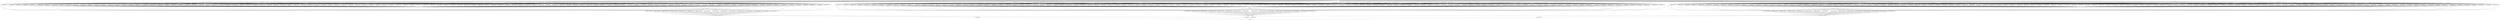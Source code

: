 strict digraph {
mProject_ID0000001 [size=10000000];
mProject_ID0000002 [size=10000000];
mProject_ID0000003 [size=10000000];
mProject_ID0000004 [size=10000000];
mProject_ID0000005 [size=10000000];
mProject_ID0000006 [size=10000000];
mProject_ID0000007 [size=10000000];
mProject_ID0000008 [size=10000000];
mProject_ID0000009 [size=10000000];
mProject_ID0000010 [size=10000000];
mProject_ID0000011 [size=10000000];
mProject_ID0000012 [size=10000000];
mProject_ID0000013 [size=10000000];
mProject_ID0000014 [size=10000000];
mProject_ID0000015 [size=10000000];
mProject_ID0000016 [size=10000000];
mDiffFit_ID0000017 [size=10000000];
mDiffFit_ID0000018 [size=10000000];
mDiffFit_ID0000019 [size=10000000];
mDiffFit_ID0000020 [size=10000000];
mDiffFit_ID0000021 [size=10000000];
mDiffFit_ID0000022 [size=10000000];
mDiffFit_ID0000023 [size=10000000];
mDiffFit_ID0000024 [size=10000000];
mDiffFit_ID0000025 [size=10000000];
mDiffFit_ID0000026 [size=10000000];
mDiffFit_ID0000027 [size=10000000];
mDiffFit_ID0000028 [size=10000000];
mDiffFit_ID0000029 [size=10000000];
mDiffFit_ID0000030 [size=10000000];
mDiffFit_ID0000031 [size=10000000];
mDiffFit_ID0000032 [size=10000000];
mDiffFit_ID0000033 [size=10000000];
mDiffFit_ID0000034 [size=10000000];
mDiffFit_ID0000035 [size=10000000];
mDiffFit_ID0000036 [size=10000000];
mDiffFit_ID0000037 [size=10000000];
mDiffFit_ID0000038 [size=10000000];
mDiffFit_ID0000039 [size=10000000];
mDiffFit_ID0000040 [size=10000000];
mDiffFit_ID0000041 [size=10000000];
mDiffFit_ID0000042 [size=10000000];
mDiffFit_ID0000043 [size=10000000];
mDiffFit_ID0000044 [size=10000000];
mDiffFit_ID0000045 [size=10000000];
mDiffFit_ID0000046 [size=10000000];
mDiffFit_ID0000047 [size=10000000];
mDiffFit_ID0000048 [size=10000000];
mDiffFit_ID0000049 [size=10000000];
mDiffFit_ID0000050 [size=10000000];
mDiffFit_ID0000051 [size=10000000];
mDiffFit_ID0000052 [size=10000000];
mDiffFit_ID0000053 [size=10000000];
mDiffFit_ID0000054 [size=10000000];
mDiffFit_ID0000055 [size=10000000];
mDiffFit_ID0000056 [size=10000000];
mDiffFit_ID0000057 [size=10000000];
mDiffFit_ID0000058 [size=10000000];
mDiffFit_ID0000059 [size=10000000];
mDiffFit_ID0000060 [size=10000000];
mDiffFit_ID0000061 [size=10000000];
mDiffFit_ID0000062 [size=10000000];
mDiffFit_ID0000063 [size=10000000];
mDiffFit_ID0000064 [size=10000000];
mDiffFit_ID0000065 [size=10000000];
mDiffFit_ID0000066 [size=10000000];
mDiffFit_ID0000067 [size=10000000];
mDiffFit_ID0000068 [size=10000000];
mDiffFit_ID0000069 [size=10000000];
mDiffFit_ID0000070 [size=10000000];
mDiffFit_ID0000071 [size=10000000];
mDiffFit_ID0000072 [size=10000000];
mDiffFit_ID0000073 [size=10000000];
mDiffFit_ID0000074 [size=10000000];
mDiffFit_ID0000075 [size=10000000];
mDiffFit_ID0000076 [size=10000000];
mDiffFit_ID0000077 [size=10000000];
mDiffFit_ID0000078 [size=10000000];
mDiffFit_ID0000079 [size=10000000];
mDiffFit_ID0000080 [size=10000000];
mDiffFit_ID0000081 [size=10000000];
mDiffFit_ID0000082 [size=10000000];
mDiffFit_ID0000083 [size=10000000];
mDiffFit_ID0000084 [size=10000000];
mDiffFit_ID0000085 [size=10000000];
mDiffFit_ID0000086 [size=10000000];
mDiffFit_ID0000087 [size=10000000];
mDiffFit_ID0000088 [size=10000000];
mDiffFit_ID0000089 [size=10000000];
mDiffFit_ID0000090 [size=10000000];
mDiffFit_ID0000091 [size=10000000];
mDiffFit_ID0000092 [size=10000000];
mDiffFit_ID0000093 [size=10000000];
mDiffFit_ID0000094 [size=10000000];
mDiffFit_ID0000095 [size=10000000];
mDiffFit_ID0000096 [size=10000000];
mDiffFit_ID0000097 [size=10000000];
mDiffFit_ID0000098 [size=10000000];
mDiffFit_ID0000099 [size=10000000];
mDiffFit_ID0000100 [size=10000000];
mDiffFit_ID0000101 [size=10000000];
mDiffFit_ID0000102 [size=10000000];
mDiffFit_ID0000103 [size=10000000];
mDiffFit_ID0000104 [size=10000000];
mDiffFit_ID0000105 [size=10000000];
mDiffFit_ID0000106 [size=10000000];
mDiffFit_ID0000107 [size=10000000];
mDiffFit_ID0000108 [size=10000000];
mDiffFit_ID0000109 [size=10000000];
mDiffFit_ID0000110 [size=10000000];
mDiffFit_ID0000111 [size=10000000];
mDiffFit_ID0000112 [size=10000000];
mDiffFit_ID0000113 [size=10000000];
mDiffFit_ID0000114 [size=10000000];
mDiffFit_ID0000115 [size=10000000];
mDiffFit_ID0000116 [size=10000000];
mDiffFit_ID0000117 [size=10000000];
mDiffFit_ID0000118 [size=10000000];
mDiffFit_ID0000119 [size=10000000];
mDiffFit_ID0000120 [size=10000000];
mDiffFit_ID0000121 [size=10000000];
mDiffFit_ID0000122 [size=10000000];
mDiffFit_ID0000123 [size=10000000];
mDiffFit_ID0000124 [size=10000000];
mDiffFit_ID0000125 [size=10000000];
mDiffFit_ID0000126 [size=10000000];
mDiffFit_ID0000127 [size=10000000];
mDiffFit_ID0000128 [size=10000000];
mDiffFit_ID0000129 [size=10000000];
mDiffFit_ID0000130 [size=10000000];
mDiffFit_ID0000131 [size=10000000];
mDiffFit_ID0000132 [size=10000000];
mDiffFit_ID0000133 [size=10000000];
mDiffFit_ID0000134 [size=10000000];
mDiffFit_ID0000135 [size=10000000];
mDiffFit_ID0000136 [size=10000000];
mConcatFit_ID0000137 [size=10000000];
mBgModel_ID0000138 [size=10000000];
mBackground_ID0000139 [size=10000000];
mBackground_ID0000140 [size=10000000];
mBackground_ID0000141 [size=10000000];
mBackground_ID0000142 [size=10000000];
mBackground_ID0000143 [size=10000000];
mBackground_ID0000144 [size=10000000];
mBackground_ID0000145 [size=10000000];
mBackground_ID0000146 [size=10000000];
mBackground_ID0000147 [size=10000000];
mBackground_ID0000148 [size=10000000];
mBackground_ID0000149 [size=10000000];
mBackground_ID0000150 [size=10000000];
mBackground_ID0000151 [size=10000000];
mBackground_ID0000152 [size=10000000];
mBackground_ID0000153 [size=10000000];
mBackground_ID0000154 [size=10000000];
mImgtbl_ID0000155 [size=10000000];
mAdd_ID0000156 [size=10000000];
mViewer_ID0000157 [size=10000000];
mProject_ID0000158 [size=10000000];
mProject_ID0000159 [size=10000000];
mProject_ID0000160 [size=10000000];
mProject_ID0000161 [size=10000000];
mProject_ID0000162 [size=10000000];
mProject_ID0000163 [size=10000000];
mProject_ID0000164 [size=10000000];
mProject_ID0000165 [size=10000000];
mProject_ID0000166 [size=10000000];
mProject_ID0000167 [size=10000000];
mProject_ID0000168 [size=10000000];
mProject_ID0000169 [size=10000000];
mProject_ID0000170 [size=10000000];
mProject_ID0000171 [size=10000000];
mProject_ID0000172 [size=10000000];
mProject_ID0000173 [size=10000000];
mDiffFit_ID0000174 [size=10000000];
mDiffFit_ID0000175 [size=10000000];
mDiffFit_ID0000176 [size=10000000];
mDiffFit_ID0000177 [size=10000000];
mDiffFit_ID0000178 [size=10000000];
mDiffFit_ID0000179 [size=10000000];
mDiffFit_ID0000180 [size=10000000];
mDiffFit_ID0000181 [size=10000000];
mDiffFit_ID0000182 [size=10000000];
mDiffFit_ID0000183 [size=10000000];
mDiffFit_ID0000184 [size=10000000];
mDiffFit_ID0000185 [size=10000000];
mDiffFit_ID0000186 [size=10000000];
mDiffFit_ID0000187 [size=10000000];
mDiffFit_ID0000188 [size=10000000];
mDiffFit_ID0000189 [size=10000000];
mDiffFit_ID0000190 [size=10000000];
mDiffFit_ID0000191 [size=10000000];
mDiffFit_ID0000192 [size=10000000];
mDiffFit_ID0000193 [size=10000000];
mDiffFit_ID0000194 [size=10000000];
mDiffFit_ID0000195 [size=10000000];
mDiffFit_ID0000196 [size=10000000];
mDiffFit_ID0000197 [size=10000000];
mDiffFit_ID0000198 [size=10000000];
mDiffFit_ID0000199 [size=10000000];
mDiffFit_ID0000200 [size=10000000];
mDiffFit_ID0000201 [size=10000000];
mDiffFit_ID0000202 [size=10000000];
mDiffFit_ID0000203 [size=10000000];
mDiffFit_ID0000204 [size=10000000];
mDiffFit_ID0000205 [size=10000000];
mDiffFit_ID0000206 [size=10000000];
mDiffFit_ID0000207 [size=10000000];
mDiffFit_ID0000208 [size=10000000];
mDiffFit_ID0000209 [size=10000000];
mDiffFit_ID0000210 [size=10000000];
mDiffFit_ID0000211 [size=10000000];
mDiffFit_ID0000212 [size=10000000];
mDiffFit_ID0000213 [size=10000000];
mDiffFit_ID0000214 [size=10000000];
mDiffFit_ID0000215 [size=10000000];
mDiffFit_ID0000216 [size=10000000];
mDiffFit_ID0000217 [size=10000000];
mDiffFit_ID0000218 [size=10000000];
mDiffFit_ID0000219 [size=10000000];
mDiffFit_ID0000220 [size=10000000];
mDiffFit_ID0000221 [size=10000000];
mDiffFit_ID0000222 [size=10000000];
mDiffFit_ID0000223 [size=10000000];
mDiffFit_ID0000224 [size=10000000];
mDiffFit_ID0000225 [size=10000000];
mDiffFit_ID0000226 [size=10000000];
mDiffFit_ID0000227 [size=10000000];
mDiffFit_ID0000228 [size=10000000];
mDiffFit_ID0000229 [size=10000000];
mDiffFit_ID0000230 [size=10000000];
mDiffFit_ID0000231 [size=10000000];
mDiffFit_ID0000232 [size=10000000];
mDiffFit_ID0000233 [size=10000000];
mDiffFit_ID0000234 [size=10000000];
mDiffFit_ID0000235 [size=10000000];
mDiffFit_ID0000236 [size=10000000];
mDiffFit_ID0000237 [size=10000000];
mDiffFit_ID0000238 [size=10000000];
mDiffFit_ID0000239 [size=10000000];
mDiffFit_ID0000240 [size=10000000];
mDiffFit_ID0000241 [size=10000000];
mDiffFit_ID0000242 [size=10000000];
mDiffFit_ID0000243 [size=10000000];
mDiffFit_ID0000244 [size=10000000];
mDiffFit_ID0000245 [size=10000000];
mDiffFit_ID0000246 [size=10000000];
mDiffFit_ID0000247 [size=10000000];
mDiffFit_ID0000248 [size=10000000];
mDiffFit_ID0000249 [size=10000000];
mDiffFit_ID0000250 [size=10000000];
mDiffFit_ID0000251 [size=10000000];
mDiffFit_ID0000252 [size=10000000];
mDiffFit_ID0000253 [size=10000000];
mDiffFit_ID0000254 [size=10000000];
mDiffFit_ID0000255 [size=10000000];
mDiffFit_ID0000256 [size=10000000];
mDiffFit_ID0000257 [size=10000000];
mDiffFit_ID0000258 [size=10000000];
mDiffFit_ID0000259 [size=10000000];
mDiffFit_ID0000260 [size=10000000];
mDiffFit_ID0000261 [size=10000000];
mDiffFit_ID0000262 [size=10000000];
mDiffFit_ID0000263 [size=10000000];
mDiffFit_ID0000264 [size=10000000];
mDiffFit_ID0000265 [size=10000000];
mDiffFit_ID0000266 [size=10000000];
mDiffFit_ID0000267 [size=10000000];
mDiffFit_ID0000268 [size=10000000];
mDiffFit_ID0000269 [size=10000000];
mDiffFit_ID0000270 [size=10000000];
mDiffFit_ID0000271 [size=10000000];
mDiffFit_ID0000272 [size=10000000];
mDiffFit_ID0000273 [size=10000000];
mDiffFit_ID0000274 [size=10000000];
mDiffFit_ID0000275 [size=10000000];
mDiffFit_ID0000276 [size=10000000];
mDiffFit_ID0000277 [size=10000000];
mDiffFit_ID0000278 [size=10000000];
mDiffFit_ID0000279 [size=10000000];
mDiffFit_ID0000280 [size=10000000];
mDiffFit_ID0000281 [size=10000000];
mDiffFit_ID0000282 [size=10000000];
mDiffFit_ID0000283 [size=10000000];
mDiffFit_ID0000284 [size=10000000];
mDiffFit_ID0000285 [size=10000000];
mDiffFit_ID0000286 [size=10000000];
mDiffFit_ID0000287 [size=10000000];
mDiffFit_ID0000288 [size=10000000];
mDiffFit_ID0000289 [size=10000000];
mDiffFit_ID0000290 [size=10000000];
mDiffFit_ID0000291 [size=10000000];
mDiffFit_ID0000292 [size=10000000];
mDiffFit_ID0000293 [size=10000000];
mConcatFit_ID0000294 [size=10000000];
mBgModel_ID0000295 [size=10000000];
mBackground_ID0000296 [size=10000000];
mBackground_ID0000297 [size=10000000];
mBackground_ID0000298 [size=10000000];
mBackground_ID0000299 [size=10000000];
mBackground_ID0000300 [size=10000000];
mBackground_ID0000301 [size=10000000];
mBackground_ID0000302 [size=10000000];
mBackground_ID0000303 [size=10000000];
mBackground_ID0000304 [size=10000000];
mBackground_ID0000305 [size=10000000];
mBackground_ID0000306 [size=10000000];
mBackground_ID0000307 [size=10000000];
mBackground_ID0000308 [size=10000000];
mBackground_ID0000309 [size=10000000];
mBackground_ID0000310 [size=10000000];
mBackground_ID0000311 [size=10000000];
mImgtbl_ID0000312 [size=10000000];
mAdd_ID0000313 [size=10000000];
mViewer_ID0000314 [size=10000000];
mProject_ID0000315 [size=10000000];
mProject_ID0000316 [size=10000000];
mProject_ID0000317 [size=10000000];
mProject_ID0000318 [size=10000000];
mProject_ID0000319 [size=10000000];
mProject_ID0000320 [size=10000000];
mProject_ID0000321 [size=10000000];
mProject_ID0000322 [size=10000000];
mProject_ID0000323 [size=10000000];
mProject_ID0000324 [size=10000000];
mProject_ID0000325 [size=10000000];
mProject_ID0000326 [size=10000000];
mProject_ID0000327 [size=10000000];
mProject_ID0000328 [size=10000000];
mProject_ID0000329 [size=10000000];
mProject_ID0000330 [size=10000000];
mDiffFit_ID0000331 [size=10000000];
mDiffFit_ID0000332 [size=10000000];
mDiffFit_ID0000333 [size=10000000];
mDiffFit_ID0000334 [size=10000000];
mDiffFit_ID0000335 [size=10000000];
mDiffFit_ID0000336 [size=10000000];
mDiffFit_ID0000337 [size=10000000];
mDiffFit_ID0000338 [size=10000000];
mDiffFit_ID0000339 [size=10000000];
mDiffFit_ID0000340 [size=10000000];
mDiffFit_ID0000341 [size=10000000];
mDiffFit_ID0000342 [size=10000000];
mDiffFit_ID0000343 [size=10000000];
mDiffFit_ID0000344 [size=10000000];
mDiffFit_ID0000345 [size=10000000];
mDiffFit_ID0000346 [size=10000000];
mDiffFit_ID0000347 [size=10000000];
mDiffFit_ID0000348 [size=10000000];
mDiffFit_ID0000349 [size=10000000];
mDiffFit_ID0000350 [size=10000000];
mDiffFit_ID0000351 [size=10000000];
mDiffFit_ID0000352 [size=10000000];
mDiffFit_ID0000353 [size=10000000];
mDiffFit_ID0000354 [size=10000000];
mDiffFit_ID0000355 [size=10000000];
mDiffFit_ID0000356 [size=10000000];
mDiffFit_ID0000357 [size=10000000];
mDiffFit_ID0000358 [size=10000000];
mDiffFit_ID0000359 [size=10000000];
mDiffFit_ID0000360 [size=10000000];
mDiffFit_ID0000361 [size=10000000];
mDiffFit_ID0000362 [size=10000000];
mDiffFit_ID0000363 [size=10000000];
mDiffFit_ID0000364 [size=10000000];
mDiffFit_ID0000365 [size=10000000];
mDiffFit_ID0000366 [size=10000000];
mDiffFit_ID0000367 [size=10000000];
mDiffFit_ID0000368 [size=10000000];
mDiffFit_ID0000369 [size=10000000];
mDiffFit_ID0000370 [size=10000000];
mDiffFit_ID0000371 [size=10000000];
mDiffFit_ID0000372 [size=10000000];
mDiffFit_ID0000373 [size=10000000];
mDiffFit_ID0000374 [size=10000000];
mDiffFit_ID0000375 [size=10000000];
mDiffFit_ID0000376 [size=10000000];
mDiffFit_ID0000377 [size=10000000];
mDiffFit_ID0000378 [size=10000000];
mDiffFit_ID0000379 [size=10000000];
mDiffFit_ID0000380 [size=10000000];
mDiffFit_ID0000381 [size=10000000];
mDiffFit_ID0000382 [size=10000000];
mDiffFit_ID0000383 [size=10000000];
mDiffFit_ID0000384 [size=10000000];
mDiffFit_ID0000385 [size=10000000];
mDiffFit_ID0000386 [size=10000000];
mDiffFit_ID0000387 [size=10000000];
mDiffFit_ID0000388 [size=10000000];
mDiffFit_ID0000389 [size=10000000];
mDiffFit_ID0000390 [size=10000000];
mDiffFit_ID0000391 [size=10000000];
mDiffFit_ID0000392 [size=10000000];
mDiffFit_ID0000393 [size=10000000];
mDiffFit_ID0000394 [size=10000000];
mDiffFit_ID0000395 [size=10000000];
mDiffFit_ID0000396 [size=10000000];
mDiffFit_ID0000397 [size=10000000];
mDiffFit_ID0000398 [size=10000000];
mDiffFit_ID0000399 [size=10000000];
mDiffFit_ID0000400 [size=10000000];
mDiffFit_ID0000401 [size=10000000];
mDiffFit_ID0000402 [size=10000000];
mDiffFit_ID0000403 [size=10000000];
mDiffFit_ID0000404 [size=10000000];
mDiffFit_ID0000405 [size=10000000];
mDiffFit_ID0000406 [size=10000000];
mDiffFit_ID0000407 [size=10000000];
mDiffFit_ID0000408 [size=10000000];
mDiffFit_ID0000409 [size=10000000];
mDiffFit_ID0000410 [size=10000000];
mDiffFit_ID0000411 [size=10000000];
mDiffFit_ID0000412 [size=10000000];
mDiffFit_ID0000413 [size=10000000];
mDiffFit_ID0000414 [size=10000000];
mDiffFit_ID0000415 [size=10000000];
mDiffFit_ID0000416 [size=10000000];
mDiffFit_ID0000417 [size=10000000];
mDiffFit_ID0000418 [size=10000000];
mDiffFit_ID0000419 [size=10000000];
mDiffFit_ID0000420 [size=10000000];
mDiffFit_ID0000421 [size=10000000];
mDiffFit_ID0000422 [size=10000000];
mDiffFit_ID0000423 [size=10000000];
mDiffFit_ID0000424 [size=10000000];
mDiffFit_ID0000425 [size=10000000];
mDiffFit_ID0000426 [size=10000000];
mDiffFit_ID0000427 [size=10000000];
mDiffFit_ID0000428 [size=10000000];
mDiffFit_ID0000429 [size=10000000];
mDiffFit_ID0000430 [size=10000000];
mDiffFit_ID0000431 [size=10000000];
mDiffFit_ID0000432 [size=10000000];
mDiffFit_ID0000433 [size=10000000];
mDiffFit_ID0000434 [size=10000000];
mDiffFit_ID0000435 [size=10000000];
mDiffFit_ID0000436 [size=10000000];
mDiffFit_ID0000437 [size=10000000];
mDiffFit_ID0000438 [size=10000000];
mDiffFit_ID0000439 [size=10000000];
mDiffFit_ID0000440 [size=10000000];
mDiffFit_ID0000441 [size=10000000];
mDiffFit_ID0000442 [size=10000000];
mDiffFit_ID0000443 [size=10000000];
mDiffFit_ID0000444 [size=10000000];
mDiffFit_ID0000445 [size=10000000];
mDiffFit_ID0000446 [size=10000000];
mDiffFit_ID0000447 [size=10000000];
mDiffFit_ID0000448 [size=10000000];
mDiffFit_ID0000449 [size=10000000];
mDiffFit_ID0000450 [size=10000000];
mConcatFit_ID0000451 [size=10000000];
mBgModel_ID0000452 [size=10000000];
mBackground_ID0000453 [size=10000000];
mBackground_ID0000454 [size=10000000];
mBackground_ID0000455 [size=10000000];
mBackground_ID0000456 [size=10000000];
mBackground_ID0000457 [size=10000000];
mBackground_ID0000458 [size=10000000];
mBackground_ID0000459 [size=10000000];
mBackground_ID0000460 [size=10000000];
mBackground_ID0000461 [size=10000000];
mBackground_ID0000462 [size=10000000];
mBackground_ID0000463 [size=10000000];
mBackground_ID0000464 [size=10000000];
mBackground_ID0000465 [size=10000000];
mBackground_ID0000466 [size=10000000];
mBackground_ID0000467 [size=10000000];
mBackground_ID0000468 [size=10000000];
mImgtbl_ID0000469 [size=10000000];
mAdd_ID0000470 [size=10000000];
mViewer_ID0000471 [size=10000000];
mViewer_ID0000472 [size=10000000];
root [size=2];
end [size=2];
mProject_ID0000001 -> mDiffFit_ID0000017 [size=40000000];
mProject_ID0000001 -> mDiffFit_ID0000018 [size=40000000];
mProject_ID0000001 -> mDiffFit_ID0000019 [size=40000000];
mProject_ID0000001 -> mDiffFit_ID0000020 [size=40000000];
mProject_ID0000001 -> mDiffFit_ID0000021 [size=40000000];
mProject_ID0000001 -> mDiffFit_ID0000022 [size=40000000];
mProject_ID0000001 -> mDiffFit_ID0000023 [size=40000000];
mProject_ID0000001 -> mDiffFit_ID0000024 [size=40000000];
mProject_ID0000001 -> mDiffFit_ID0000025 [size=40000000];
mProject_ID0000001 -> mDiffFit_ID0000026 [size=40000000];
mProject_ID0000001 -> mDiffFit_ID0000027 [size=40000000];
mProject_ID0000001 -> mDiffFit_ID0000028 [size=40000000];
mProject_ID0000001 -> mDiffFit_ID0000029 [size=40000000];
mProject_ID0000001 -> mDiffFit_ID0000030 [size=40000000];
mProject_ID0000001 -> mDiffFit_ID0000031 [size=40000000];
mProject_ID0000001 -> mBackground_ID0000139 [size=40000000];
mProject_ID0000002 -> mDiffFit_ID0000017 [size=40000000];
mProject_ID0000002 -> mDiffFit_ID0000032 [size=40000000];
mProject_ID0000002 -> mDiffFit_ID0000033 [size=40000000];
mProject_ID0000002 -> mDiffFit_ID0000034 [size=40000000];
mProject_ID0000002 -> mDiffFit_ID0000035 [size=40000000];
mProject_ID0000002 -> mDiffFit_ID0000036 [size=40000000];
mProject_ID0000002 -> mDiffFit_ID0000037 [size=40000000];
mProject_ID0000002 -> mDiffFit_ID0000038 [size=40000000];
mProject_ID0000002 -> mDiffFit_ID0000039 [size=40000000];
mProject_ID0000002 -> mDiffFit_ID0000040 [size=40000000];
mProject_ID0000002 -> mDiffFit_ID0000041 [size=40000000];
mProject_ID0000002 -> mDiffFit_ID0000042 [size=40000000];
mProject_ID0000002 -> mDiffFit_ID0000043 [size=40000000];
mProject_ID0000002 -> mDiffFit_ID0000044 [size=40000000];
mProject_ID0000002 -> mDiffFit_ID0000045 [size=40000000];
mProject_ID0000002 -> mBackground_ID0000140 [size=40000000];
mProject_ID0000003 -> mDiffFit_ID0000018 [size=40000000];
mProject_ID0000003 -> mDiffFit_ID0000032 [size=40000000];
mProject_ID0000003 -> mDiffFit_ID0000046 [size=40000000];
mProject_ID0000003 -> mDiffFit_ID0000047 [size=40000000];
mProject_ID0000003 -> mDiffFit_ID0000048 [size=40000000];
mProject_ID0000003 -> mDiffFit_ID0000049 [size=40000000];
mProject_ID0000003 -> mDiffFit_ID0000050 [size=40000000];
mProject_ID0000003 -> mDiffFit_ID0000051 [size=40000000];
mProject_ID0000003 -> mDiffFit_ID0000052 [size=40000000];
mProject_ID0000003 -> mDiffFit_ID0000053 [size=40000000];
mProject_ID0000003 -> mDiffFit_ID0000054 [size=40000000];
mProject_ID0000003 -> mDiffFit_ID0000055 [size=40000000];
mProject_ID0000003 -> mDiffFit_ID0000056 [size=40000000];
mProject_ID0000003 -> mDiffFit_ID0000057 [size=40000000];
mProject_ID0000003 -> mDiffFit_ID0000058 [size=40000000];
mProject_ID0000003 -> mBackground_ID0000141 [size=40000000];
mProject_ID0000004 -> mDiffFit_ID0000019 [size=40000000];
mProject_ID0000004 -> mDiffFit_ID0000033 [size=40000000];
mProject_ID0000004 -> mDiffFit_ID0000046 [size=40000000];
mProject_ID0000004 -> mDiffFit_ID0000059 [size=40000000];
mProject_ID0000004 -> mDiffFit_ID0000060 [size=40000000];
mProject_ID0000004 -> mDiffFit_ID0000061 [size=40000000];
mProject_ID0000004 -> mDiffFit_ID0000062 [size=40000000];
mProject_ID0000004 -> mDiffFit_ID0000063 [size=40000000];
mProject_ID0000004 -> mDiffFit_ID0000064 [size=40000000];
mProject_ID0000004 -> mDiffFit_ID0000065 [size=40000000];
mProject_ID0000004 -> mDiffFit_ID0000066 [size=40000000];
mProject_ID0000004 -> mDiffFit_ID0000067 [size=40000000];
mProject_ID0000004 -> mDiffFit_ID0000068 [size=40000000];
mProject_ID0000004 -> mDiffFit_ID0000069 [size=40000000];
mProject_ID0000004 -> mDiffFit_ID0000070 [size=40000000];
mProject_ID0000004 -> mBackground_ID0000142 [size=40000000];
mProject_ID0000005 -> mDiffFit_ID0000020 [size=40000000];
mProject_ID0000005 -> mDiffFit_ID0000034 [size=40000000];
mProject_ID0000005 -> mDiffFit_ID0000047 [size=40000000];
mProject_ID0000005 -> mDiffFit_ID0000059 [size=40000000];
mProject_ID0000005 -> mDiffFit_ID0000071 [size=40000000];
mProject_ID0000005 -> mDiffFit_ID0000072 [size=40000000];
mProject_ID0000005 -> mDiffFit_ID0000073 [size=40000000];
mProject_ID0000005 -> mDiffFit_ID0000074 [size=40000000];
mProject_ID0000005 -> mDiffFit_ID0000075 [size=40000000];
mProject_ID0000005 -> mDiffFit_ID0000076 [size=40000000];
mProject_ID0000005 -> mDiffFit_ID0000077 [size=40000000];
mProject_ID0000005 -> mDiffFit_ID0000078 [size=40000000];
mProject_ID0000005 -> mDiffFit_ID0000079 [size=40000000];
mProject_ID0000005 -> mDiffFit_ID0000080 [size=40000000];
mProject_ID0000005 -> mDiffFit_ID0000081 [size=40000000];
mProject_ID0000005 -> mBackground_ID0000143 [size=40000000];
mProject_ID0000006 -> mDiffFit_ID0000021 [size=40000000];
mProject_ID0000006 -> mDiffFit_ID0000035 [size=40000000];
mProject_ID0000006 -> mDiffFit_ID0000048 [size=40000000];
mProject_ID0000006 -> mDiffFit_ID0000060 [size=40000000];
mProject_ID0000006 -> mDiffFit_ID0000071 [size=40000000];
mProject_ID0000006 -> mDiffFit_ID0000082 [size=40000000];
mProject_ID0000006 -> mDiffFit_ID0000083 [size=40000000];
mProject_ID0000006 -> mDiffFit_ID0000084 [size=40000000];
mProject_ID0000006 -> mDiffFit_ID0000085 [size=40000000];
mProject_ID0000006 -> mDiffFit_ID0000086 [size=40000000];
mProject_ID0000006 -> mDiffFit_ID0000087 [size=40000000];
mProject_ID0000006 -> mDiffFit_ID0000088 [size=40000000];
mProject_ID0000006 -> mDiffFit_ID0000089 [size=40000000];
mProject_ID0000006 -> mDiffFit_ID0000090 [size=40000000];
mProject_ID0000006 -> mDiffFit_ID0000091 [size=40000000];
mProject_ID0000006 -> mBackground_ID0000144 [size=40000000];
mProject_ID0000007 -> mDiffFit_ID0000022 [size=40000000];
mProject_ID0000007 -> mDiffFit_ID0000036 [size=40000000];
mProject_ID0000007 -> mDiffFit_ID0000049 [size=40000000];
mProject_ID0000007 -> mDiffFit_ID0000061 [size=40000000];
mProject_ID0000007 -> mDiffFit_ID0000072 [size=40000000];
mProject_ID0000007 -> mDiffFit_ID0000082 [size=40000000];
mProject_ID0000007 -> mDiffFit_ID0000092 [size=40000000];
mProject_ID0000007 -> mDiffFit_ID0000093 [size=40000000];
mProject_ID0000007 -> mDiffFit_ID0000094 [size=40000000];
mProject_ID0000007 -> mDiffFit_ID0000095 [size=40000000];
mProject_ID0000007 -> mDiffFit_ID0000096 [size=40000000];
mProject_ID0000007 -> mDiffFit_ID0000097 [size=40000000];
mProject_ID0000007 -> mDiffFit_ID0000098 [size=40000000];
mProject_ID0000007 -> mDiffFit_ID0000099 [size=40000000];
mProject_ID0000007 -> mDiffFit_ID0000100 [size=40000000];
mProject_ID0000007 -> mBackground_ID0000145 [size=40000000];
mProject_ID0000008 -> mDiffFit_ID0000023 [size=40000000];
mProject_ID0000008 -> mDiffFit_ID0000037 [size=40000000];
mProject_ID0000008 -> mDiffFit_ID0000050 [size=40000000];
mProject_ID0000008 -> mDiffFit_ID0000062 [size=40000000];
mProject_ID0000008 -> mDiffFit_ID0000073 [size=40000000];
mProject_ID0000008 -> mDiffFit_ID0000083 [size=40000000];
mProject_ID0000008 -> mDiffFit_ID0000092 [size=40000000];
mProject_ID0000008 -> mDiffFit_ID0000101 [size=40000000];
mProject_ID0000008 -> mDiffFit_ID0000102 [size=40000000];
mProject_ID0000008 -> mDiffFit_ID0000103 [size=40000000];
mProject_ID0000008 -> mDiffFit_ID0000104 [size=40000000];
mProject_ID0000008 -> mDiffFit_ID0000105 [size=40000000];
mProject_ID0000008 -> mDiffFit_ID0000106 [size=40000000];
mProject_ID0000008 -> mDiffFit_ID0000107 [size=40000000];
mProject_ID0000008 -> mDiffFit_ID0000108 [size=40000000];
mProject_ID0000008 -> mBackground_ID0000146 [size=40000000];
mProject_ID0000009 -> mDiffFit_ID0000024 [size=40000000];
mProject_ID0000009 -> mDiffFit_ID0000038 [size=40000000];
mProject_ID0000009 -> mDiffFit_ID0000051 [size=40000000];
mProject_ID0000009 -> mDiffFit_ID0000063 [size=40000000];
mProject_ID0000009 -> mDiffFit_ID0000074 [size=40000000];
mProject_ID0000009 -> mDiffFit_ID0000084 [size=40000000];
mProject_ID0000009 -> mDiffFit_ID0000093 [size=40000000];
mProject_ID0000009 -> mDiffFit_ID0000101 [size=40000000];
mProject_ID0000009 -> mDiffFit_ID0000109 [size=40000000];
mProject_ID0000009 -> mDiffFit_ID0000110 [size=40000000];
mProject_ID0000009 -> mDiffFit_ID0000111 [size=40000000];
mProject_ID0000009 -> mDiffFit_ID0000112 [size=40000000];
mProject_ID0000009 -> mDiffFit_ID0000113 [size=40000000];
mProject_ID0000009 -> mDiffFit_ID0000114 [size=40000000];
mProject_ID0000009 -> mDiffFit_ID0000115 [size=40000000];
mProject_ID0000009 -> mBackground_ID0000147 [size=40000000];
mProject_ID0000010 -> mDiffFit_ID0000025 [size=40000000];
mProject_ID0000010 -> mDiffFit_ID0000039 [size=40000000];
mProject_ID0000010 -> mDiffFit_ID0000052 [size=40000000];
mProject_ID0000010 -> mDiffFit_ID0000064 [size=40000000];
mProject_ID0000010 -> mDiffFit_ID0000075 [size=40000000];
mProject_ID0000010 -> mDiffFit_ID0000085 [size=40000000];
mProject_ID0000010 -> mDiffFit_ID0000094 [size=40000000];
mProject_ID0000010 -> mDiffFit_ID0000102 [size=40000000];
mProject_ID0000010 -> mDiffFit_ID0000109 [size=40000000];
mProject_ID0000010 -> mDiffFit_ID0000116 [size=40000000];
mProject_ID0000010 -> mDiffFit_ID0000117 [size=40000000];
mProject_ID0000010 -> mDiffFit_ID0000118 [size=40000000];
mProject_ID0000010 -> mDiffFit_ID0000119 [size=40000000];
mProject_ID0000010 -> mDiffFit_ID0000120 [size=40000000];
mProject_ID0000010 -> mDiffFit_ID0000121 [size=40000000];
mProject_ID0000010 -> mBackground_ID0000148 [size=40000000];
mProject_ID0000011 -> mDiffFit_ID0000026 [size=40000000];
mProject_ID0000011 -> mDiffFit_ID0000040 [size=40000000];
mProject_ID0000011 -> mDiffFit_ID0000053 [size=40000000];
mProject_ID0000011 -> mDiffFit_ID0000065 [size=40000000];
mProject_ID0000011 -> mDiffFit_ID0000076 [size=40000000];
mProject_ID0000011 -> mDiffFit_ID0000086 [size=40000000];
mProject_ID0000011 -> mDiffFit_ID0000095 [size=40000000];
mProject_ID0000011 -> mDiffFit_ID0000103 [size=40000000];
mProject_ID0000011 -> mDiffFit_ID0000110 [size=40000000];
mProject_ID0000011 -> mDiffFit_ID0000116 [size=40000000];
mProject_ID0000011 -> mDiffFit_ID0000122 [size=40000000];
mProject_ID0000011 -> mDiffFit_ID0000123 [size=40000000];
mProject_ID0000011 -> mDiffFit_ID0000124 [size=40000000];
mProject_ID0000011 -> mDiffFit_ID0000125 [size=40000000];
mProject_ID0000011 -> mDiffFit_ID0000126 [size=40000000];
mProject_ID0000011 -> mBackground_ID0000149 [size=40000000];
mProject_ID0000012 -> mDiffFit_ID0000027 [size=40000000];
mProject_ID0000012 -> mDiffFit_ID0000041 [size=40000000];
mProject_ID0000012 -> mDiffFit_ID0000054 [size=40000000];
mProject_ID0000012 -> mDiffFit_ID0000066 [size=40000000];
mProject_ID0000012 -> mDiffFit_ID0000077 [size=40000000];
mProject_ID0000012 -> mDiffFit_ID0000087 [size=40000000];
mProject_ID0000012 -> mDiffFit_ID0000096 [size=40000000];
mProject_ID0000012 -> mDiffFit_ID0000104 [size=40000000];
mProject_ID0000012 -> mDiffFit_ID0000111 [size=40000000];
mProject_ID0000012 -> mDiffFit_ID0000117 [size=40000000];
mProject_ID0000012 -> mDiffFit_ID0000122 [size=40000000];
mProject_ID0000012 -> mDiffFit_ID0000127 [size=40000000];
mProject_ID0000012 -> mDiffFit_ID0000128 [size=40000000];
mProject_ID0000012 -> mDiffFit_ID0000129 [size=40000000];
mProject_ID0000012 -> mDiffFit_ID0000130 [size=40000000];
mProject_ID0000012 -> mBackground_ID0000150 [size=40000000];
mProject_ID0000013 -> mDiffFit_ID0000028 [size=40000000];
mProject_ID0000013 -> mDiffFit_ID0000042 [size=40000000];
mProject_ID0000013 -> mDiffFit_ID0000055 [size=40000000];
mProject_ID0000013 -> mDiffFit_ID0000067 [size=40000000];
mProject_ID0000013 -> mDiffFit_ID0000078 [size=40000000];
mProject_ID0000013 -> mDiffFit_ID0000088 [size=40000000];
mProject_ID0000013 -> mDiffFit_ID0000097 [size=40000000];
mProject_ID0000013 -> mDiffFit_ID0000105 [size=40000000];
mProject_ID0000013 -> mDiffFit_ID0000112 [size=40000000];
mProject_ID0000013 -> mDiffFit_ID0000118 [size=40000000];
mProject_ID0000013 -> mDiffFit_ID0000123 [size=40000000];
mProject_ID0000013 -> mDiffFit_ID0000127 [size=40000000];
mProject_ID0000013 -> mDiffFit_ID0000131 [size=40000000];
mProject_ID0000013 -> mDiffFit_ID0000132 [size=40000000];
mProject_ID0000013 -> mDiffFit_ID0000133 [size=40000000];
mProject_ID0000013 -> mBackground_ID0000151 [size=40000000];
mProject_ID0000014 -> mDiffFit_ID0000029 [size=40000000];
mProject_ID0000014 -> mDiffFit_ID0000043 [size=40000000];
mProject_ID0000014 -> mDiffFit_ID0000056 [size=40000000];
mProject_ID0000014 -> mDiffFit_ID0000068 [size=40000000];
mProject_ID0000014 -> mDiffFit_ID0000079 [size=40000000];
mProject_ID0000014 -> mDiffFit_ID0000089 [size=40000000];
mProject_ID0000014 -> mDiffFit_ID0000098 [size=40000000];
mProject_ID0000014 -> mDiffFit_ID0000106 [size=40000000];
mProject_ID0000014 -> mDiffFit_ID0000113 [size=40000000];
mProject_ID0000014 -> mDiffFit_ID0000119 [size=40000000];
mProject_ID0000014 -> mDiffFit_ID0000124 [size=40000000];
mProject_ID0000014 -> mDiffFit_ID0000128 [size=40000000];
mProject_ID0000014 -> mDiffFit_ID0000131 [size=40000000];
mProject_ID0000014 -> mDiffFit_ID0000134 [size=40000000];
mProject_ID0000014 -> mDiffFit_ID0000135 [size=40000000];
mProject_ID0000014 -> mBackground_ID0000152 [size=40000000];
mProject_ID0000015 -> mDiffFit_ID0000030 [size=40000000];
mProject_ID0000015 -> mDiffFit_ID0000044 [size=40000000];
mProject_ID0000015 -> mDiffFit_ID0000057 [size=40000000];
mProject_ID0000015 -> mDiffFit_ID0000069 [size=40000000];
mProject_ID0000015 -> mDiffFit_ID0000080 [size=40000000];
mProject_ID0000015 -> mDiffFit_ID0000090 [size=40000000];
mProject_ID0000015 -> mDiffFit_ID0000099 [size=40000000];
mProject_ID0000015 -> mDiffFit_ID0000107 [size=40000000];
mProject_ID0000015 -> mDiffFit_ID0000114 [size=40000000];
mProject_ID0000015 -> mDiffFit_ID0000120 [size=40000000];
mProject_ID0000015 -> mDiffFit_ID0000125 [size=40000000];
mProject_ID0000015 -> mDiffFit_ID0000129 [size=40000000];
mProject_ID0000015 -> mDiffFit_ID0000132 [size=40000000];
mProject_ID0000015 -> mDiffFit_ID0000134 [size=40000000];
mProject_ID0000015 -> mDiffFit_ID0000136 [size=40000000];
mProject_ID0000015 -> mBackground_ID0000153 [size=40000000];
mProject_ID0000016 -> mDiffFit_ID0000031 [size=40000000];
mProject_ID0000016 -> mDiffFit_ID0000045 [size=40000000];
mProject_ID0000016 -> mDiffFit_ID0000058 [size=40000000];
mProject_ID0000016 -> mDiffFit_ID0000070 [size=40000000];
mProject_ID0000016 -> mDiffFit_ID0000081 [size=40000000];
mProject_ID0000016 -> mDiffFit_ID0000091 [size=40000000];
mProject_ID0000016 -> mDiffFit_ID0000100 [size=40000000];
mProject_ID0000016 -> mDiffFit_ID0000108 [size=40000000];
mProject_ID0000016 -> mDiffFit_ID0000115 [size=40000000];
mProject_ID0000016 -> mDiffFit_ID0000121 [size=40000000];
mProject_ID0000016 -> mDiffFit_ID0000126 [size=40000000];
mProject_ID0000016 -> mDiffFit_ID0000130 [size=40000000];
mProject_ID0000016 -> mDiffFit_ID0000133 [size=40000000];
mProject_ID0000016 -> mDiffFit_ID0000135 [size=40000000];
mProject_ID0000016 -> mDiffFit_ID0000136 [size=40000000];
mProject_ID0000016 -> mBackground_ID0000154 [size=40000000];
mDiffFit_ID0000017 -> mConcatFit_ID0000137 [size=40000000];
mDiffFit_ID0000018 -> mConcatFit_ID0000137 [size=40000000];
mDiffFit_ID0000019 -> mConcatFit_ID0000137 [size=40000000];
mDiffFit_ID0000020 -> mConcatFit_ID0000137 [size=40000000];
mDiffFit_ID0000021 -> mConcatFit_ID0000137 [size=40000000];
mDiffFit_ID0000022 -> mConcatFit_ID0000137 [size=40000000];
mDiffFit_ID0000023 -> mConcatFit_ID0000137 [size=40000000];
mDiffFit_ID0000024 -> mConcatFit_ID0000137 [size=40000000];
mDiffFit_ID0000025 -> mConcatFit_ID0000137 [size=40000000];
mDiffFit_ID0000026 -> mConcatFit_ID0000137 [size=40000000];
mDiffFit_ID0000027 -> mConcatFit_ID0000137 [size=40000000];
mDiffFit_ID0000028 -> mConcatFit_ID0000137 [size=40000000];
mDiffFit_ID0000029 -> mConcatFit_ID0000137 [size=40000000];
mDiffFit_ID0000030 -> mConcatFit_ID0000137 [size=40000000];
mDiffFit_ID0000031 -> mConcatFit_ID0000137 [size=40000000];
mDiffFit_ID0000032 -> mConcatFit_ID0000137 [size=40000000];
mDiffFit_ID0000033 -> mConcatFit_ID0000137 [size=40000000];
mDiffFit_ID0000034 -> mConcatFit_ID0000137 [size=40000000];
mDiffFit_ID0000035 -> mConcatFit_ID0000137 [size=40000000];
mDiffFit_ID0000036 -> mConcatFit_ID0000137 [size=40000000];
mDiffFit_ID0000037 -> mConcatFit_ID0000137 [size=40000000];
mDiffFit_ID0000038 -> mConcatFit_ID0000137 [size=40000000];
mDiffFit_ID0000039 -> mConcatFit_ID0000137 [size=40000000];
mDiffFit_ID0000040 -> mConcatFit_ID0000137 [size=40000000];
mDiffFit_ID0000041 -> mConcatFit_ID0000137 [size=40000000];
mDiffFit_ID0000042 -> mConcatFit_ID0000137 [size=40000000];
mDiffFit_ID0000043 -> mConcatFit_ID0000137 [size=40000000];
mDiffFit_ID0000044 -> mConcatFit_ID0000137 [size=40000000];
mDiffFit_ID0000045 -> mConcatFit_ID0000137 [size=40000000];
mDiffFit_ID0000046 -> mConcatFit_ID0000137 [size=40000000];
mDiffFit_ID0000047 -> mConcatFit_ID0000137 [size=40000000];
mDiffFit_ID0000048 -> mConcatFit_ID0000137 [size=40000000];
mDiffFit_ID0000049 -> mConcatFit_ID0000137 [size=40000000];
mDiffFit_ID0000050 -> mConcatFit_ID0000137 [size=40000000];
mDiffFit_ID0000051 -> mConcatFit_ID0000137 [size=40000000];
mDiffFit_ID0000052 -> mConcatFit_ID0000137 [size=40000000];
mDiffFit_ID0000053 -> mConcatFit_ID0000137 [size=40000000];
mDiffFit_ID0000054 -> mConcatFit_ID0000137 [size=40000000];
mDiffFit_ID0000055 -> mConcatFit_ID0000137 [size=40000000];
mDiffFit_ID0000056 -> mConcatFit_ID0000137 [size=40000000];
mDiffFit_ID0000057 -> mConcatFit_ID0000137 [size=40000000];
mDiffFit_ID0000058 -> mConcatFit_ID0000137 [size=40000000];
mDiffFit_ID0000059 -> mConcatFit_ID0000137 [size=40000000];
mDiffFit_ID0000060 -> mConcatFit_ID0000137 [size=40000000];
mDiffFit_ID0000061 -> mConcatFit_ID0000137 [size=40000000];
mDiffFit_ID0000062 -> mConcatFit_ID0000137 [size=40000000];
mDiffFit_ID0000063 -> mConcatFit_ID0000137 [size=40000000];
mDiffFit_ID0000064 -> mConcatFit_ID0000137 [size=40000000];
mDiffFit_ID0000065 -> mConcatFit_ID0000137 [size=40000000];
mDiffFit_ID0000066 -> mConcatFit_ID0000137 [size=40000000];
mDiffFit_ID0000067 -> mConcatFit_ID0000137 [size=40000000];
mDiffFit_ID0000068 -> mConcatFit_ID0000137 [size=40000000];
mDiffFit_ID0000069 -> mConcatFit_ID0000137 [size=40000000];
mDiffFit_ID0000070 -> mConcatFit_ID0000137 [size=40000000];
mDiffFit_ID0000071 -> mConcatFit_ID0000137 [size=40000000];
mDiffFit_ID0000072 -> mConcatFit_ID0000137 [size=40000000];
mDiffFit_ID0000073 -> mConcatFit_ID0000137 [size=40000000];
mDiffFit_ID0000074 -> mConcatFit_ID0000137 [size=40000000];
mDiffFit_ID0000075 -> mConcatFit_ID0000137 [size=40000000];
mDiffFit_ID0000076 -> mConcatFit_ID0000137 [size=40000000];
mDiffFit_ID0000077 -> mConcatFit_ID0000137 [size=40000000];
mDiffFit_ID0000078 -> mConcatFit_ID0000137 [size=40000000];
mDiffFit_ID0000079 -> mConcatFit_ID0000137 [size=40000000];
mDiffFit_ID0000080 -> mConcatFit_ID0000137 [size=40000000];
mDiffFit_ID0000081 -> mConcatFit_ID0000137 [size=40000000];
mDiffFit_ID0000082 -> mConcatFit_ID0000137 [size=40000000];
mDiffFit_ID0000083 -> mConcatFit_ID0000137 [size=40000000];
mDiffFit_ID0000084 -> mConcatFit_ID0000137 [size=40000000];
mDiffFit_ID0000085 -> mConcatFit_ID0000137 [size=40000000];
mDiffFit_ID0000086 -> mConcatFit_ID0000137 [size=40000000];
mDiffFit_ID0000087 -> mConcatFit_ID0000137 [size=40000000];
mDiffFit_ID0000088 -> mConcatFit_ID0000137 [size=40000000];
mDiffFit_ID0000089 -> mConcatFit_ID0000137 [size=40000000];
mDiffFit_ID0000090 -> mConcatFit_ID0000137 [size=40000000];
mDiffFit_ID0000091 -> mConcatFit_ID0000137 [size=40000000];
mDiffFit_ID0000092 -> mConcatFit_ID0000137 [size=40000000];
mDiffFit_ID0000093 -> mConcatFit_ID0000137 [size=40000000];
mDiffFit_ID0000094 -> mConcatFit_ID0000137 [size=40000000];
mDiffFit_ID0000095 -> mConcatFit_ID0000137 [size=40000000];
mDiffFit_ID0000096 -> mConcatFit_ID0000137 [size=40000000];
mDiffFit_ID0000097 -> mConcatFit_ID0000137 [size=40000000];
mDiffFit_ID0000098 -> mConcatFit_ID0000137 [size=40000000];
mDiffFit_ID0000099 -> mConcatFit_ID0000137 [size=40000000];
mDiffFit_ID0000100 -> mConcatFit_ID0000137 [size=40000000];
mDiffFit_ID0000101 -> mConcatFit_ID0000137 [size=40000000];
mDiffFit_ID0000102 -> mConcatFit_ID0000137 [size=40000000];
mDiffFit_ID0000103 -> mConcatFit_ID0000137 [size=40000000];
mDiffFit_ID0000104 -> mConcatFit_ID0000137 [size=40000000];
mDiffFit_ID0000105 -> mConcatFit_ID0000137 [size=40000000];
mDiffFit_ID0000106 -> mConcatFit_ID0000137 [size=40000000];
mDiffFit_ID0000107 -> mConcatFit_ID0000137 [size=40000000];
mDiffFit_ID0000108 -> mConcatFit_ID0000137 [size=40000000];
mDiffFit_ID0000109 -> mConcatFit_ID0000137 [size=40000000];
mDiffFit_ID0000110 -> mConcatFit_ID0000137 [size=40000000];
mDiffFit_ID0000111 -> mConcatFit_ID0000137 [size=40000000];
mDiffFit_ID0000112 -> mConcatFit_ID0000137 [size=40000000];
mDiffFit_ID0000113 -> mConcatFit_ID0000137 [size=40000000];
mDiffFit_ID0000114 -> mConcatFit_ID0000137 [size=40000000];
mDiffFit_ID0000115 -> mConcatFit_ID0000137 [size=40000000];
mDiffFit_ID0000116 -> mConcatFit_ID0000137 [size=40000000];
mDiffFit_ID0000117 -> mConcatFit_ID0000137 [size=40000000];
mDiffFit_ID0000118 -> mConcatFit_ID0000137 [size=40000000];
mDiffFit_ID0000119 -> mConcatFit_ID0000137 [size=40000000];
mDiffFit_ID0000120 -> mConcatFit_ID0000137 [size=40000000];
mDiffFit_ID0000121 -> mConcatFit_ID0000137 [size=40000000];
mDiffFit_ID0000122 -> mConcatFit_ID0000137 [size=40000000];
mDiffFit_ID0000123 -> mConcatFit_ID0000137 [size=40000000];
mDiffFit_ID0000124 -> mConcatFit_ID0000137 [size=40000000];
mDiffFit_ID0000125 -> mConcatFit_ID0000137 [size=40000000];
mDiffFit_ID0000126 -> mConcatFit_ID0000137 [size=40000000];
mDiffFit_ID0000127 -> mConcatFit_ID0000137 [size=40000000];
mDiffFit_ID0000128 -> mConcatFit_ID0000137 [size=40000000];
mDiffFit_ID0000129 -> mConcatFit_ID0000137 [size=40000000];
mDiffFit_ID0000130 -> mConcatFit_ID0000137 [size=40000000];
mDiffFit_ID0000131 -> mConcatFit_ID0000137 [size=40000000];
mDiffFit_ID0000132 -> mConcatFit_ID0000137 [size=40000000];
mDiffFit_ID0000133 -> mConcatFit_ID0000137 [size=40000000];
mDiffFit_ID0000134 -> mConcatFit_ID0000137 [size=40000000];
mDiffFit_ID0000135 -> mConcatFit_ID0000137 [size=40000000];
mDiffFit_ID0000136 -> mConcatFit_ID0000137 [size=40000000];
mConcatFit_ID0000137 -> mBgModel_ID0000138 [size=40000000];
mBgModel_ID0000138 -> mBackground_ID0000139 [size=40000000];
mBgModel_ID0000138 -> mBackground_ID0000140 [size=40000000];
mBgModel_ID0000138 -> mBackground_ID0000141 [size=40000000];
mBgModel_ID0000138 -> mBackground_ID0000142 [size=40000000];
mBgModel_ID0000138 -> mBackground_ID0000143 [size=40000000];
mBgModel_ID0000138 -> mBackground_ID0000144 [size=40000000];
mBgModel_ID0000138 -> mBackground_ID0000145 [size=40000000];
mBgModel_ID0000138 -> mBackground_ID0000146 [size=40000000];
mBgModel_ID0000138 -> mBackground_ID0000147 [size=40000000];
mBgModel_ID0000138 -> mBackground_ID0000148 [size=40000000];
mBgModel_ID0000138 -> mBackground_ID0000149 [size=40000000];
mBgModel_ID0000138 -> mBackground_ID0000150 [size=40000000];
mBgModel_ID0000138 -> mBackground_ID0000151 [size=40000000];
mBgModel_ID0000138 -> mBackground_ID0000152 [size=40000000];
mBgModel_ID0000138 -> mBackground_ID0000153 [size=40000000];
mBgModel_ID0000138 -> mBackground_ID0000154 [size=40000000];
mBackground_ID0000139 -> mImgtbl_ID0000155 [size=40000000];
mBackground_ID0000139 -> mAdd_ID0000156 [size=40000000];
mBackground_ID0000140 -> mImgtbl_ID0000155 [size=40000000];
mBackground_ID0000140 -> mAdd_ID0000156 [size=40000000];
mBackground_ID0000141 -> mImgtbl_ID0000155 [size=40000000];
mBackground_ID0000141 -> mAdd_ID0000156 [size=40000000];
mBackground_ID0000142 -> mImgtbl_ID0000155 [size=40000000];
mBackground_ID0000142 -> mAdd_ID0000156 [size=40000000];
mBackground_ID0000143 -> mImgtbl_ID0000155 [size=40000000];
mBackground_ID0000143 -> mAdd_ID0000156 [size=40000000];
mBackground_ID0000144 -> mImgtbl_ID0000155 [size=40000000];
mBackground_ID0000144 -> mAdd_ID0000156 [size=40000000];
mBackground_ID0000145 -> mImgtbl_ID0000155 [size=40000000];
mBackground_ID0000145 -> mAdd_ID0000156 [size=40000000];
mBackground_ID0000146 -> mImgtbl_ID0000155 [size=40000000];
mBackground_ID0000146 -> mAdd_ID0000156 [size=40000000];
mBackground_ID0000147 -> mImgtbl_ID0000155 [size=40000000];
mBackground_ID0000147 -> mAdd_ID0000156 [size=40000000];
mBackground_ID0000148 -> mImgtbl_ID0000155 [size=40000000];
mBackground_ID0000148 -> mAdd_ID0000156 [size=40000000];
mBackground_ID0000149 -> mImgtbl_ID0000155 [size=40000000];
mBackground_ID0000149 -> mAdd_ID0000156 [size=40000000];
mBackground_ID0000150 -> mImgtbl_ID0000155 [size=40000000];
mBackground_ID0000150 -> mAdd_ID0000156 [size=40000000];
mBackground_ID0000151 -> mImgtbl_ID0000155 [size=40000000];
mBackground_ID0000151 -> mAdd_ID0000156 [size=40000000];
mBackground_ID0000152 -> mImgtbl_ID0000155 [size=40000000];
mBackground_ID0000152 -> mAdd_ID0000156 [size=40000000];
mBackground_ID0000153 -> mImgtbl_ID0000155 [size=40000000];
mBackground_ID0000153 -> mAdd_ID0000156 [size=40000000];
mBackground_ID0000154 -> mImgtbl_ID0000155 [size=40000000];
mBackground_ID0000154 -> mAdd_ID0000156 [size=40000000];
mImgtbl_ID0000155 -> mAdd_ID0000156 [size=40000000];
mAdd_ID0000156 -> mViewer_ID0000157 [size=40000000];
mAdd_ID0000156 -> mViewer_ID0000472 [size=40000000];
mViewer_ID0000157 -> end [size=2];
mProject_ID0000158 -> mDiffFit_ID0000174 [size=40000000];
mProject_ID0000158 -> mDiffFit_ID0000175 [size=40000000];
mProject_ID0000158 -> mDiffFit_ID0000176 [size=40000000];
mProject_ID0000158 -> mDiffFit_ID0000177 [size=40000000];
mProject_ID0000158 -> mDiffFit_ID0000178 [size=40000000];
mProject_ID0000158 -> mDiffFit_ID0000179 [size=40000000];
mProject_ID0000158 -> mDiffFit_ID0000180 [size=40000000];
mProject_ID0000158 -> mDiffFit_ID0000181 [size=40000000];
mProject_ID0000158 -> mDiffFit_ID0000182 [size=40000000];
mProject_ID0000158 -> mDiffFit_ID0000183 [size=40000000];
mProject_ID0000158 -> mDiffFit_ID0000184 [size=40000000];
mProject_ID0000158 -> mDiffFit_ID0000185 [size=40000000];
mProject_ID0000158 -> mDiffFit_ID0000186 [size=40000000];
mProject_ID0000158 -> mDiffFit_ID0000187 [size=40000000];
mProject_ID0000158 -> mDiffFit_ID0000188 [size=40000000];
mProject_ID0000158 -> mBackground_ID0000296 [size=40000000];
mProject_ID0000159 -> mDiffFit_ID0000174 [size=40000000];
mProject_ID0000159 -> mDiffFit_ID0000189 [size=40000000];
mProject_ID0000159 -> mDiffFit_ID0000190 [size=40000000];
mProject_ID0000159 -> mDiffFit_ID0000191 [size=40000000];
mProject_ID0000159 -> mDiffFit_ID0000192 [size=40000000];
mProject_ID0000159 -> mDiffFit_ID0000193 [size=40000000];
mProject_ID0000159 -> mDiffFit_ID0000194 [size=40000000];
mProject_ID0000159 -> mDiffFit_ID0000195 [size=40000000];
mProject_ID0000159 -> mDiffFit_ID0000196 [size=40000000];
mProject_ID0000159 -> mDiffFit_ID0000197 [size=40000000];
mProject_ID0000159 -> mDiffFit_ID0000198 [size=40000000];
mProject_ID0000159 -> mDiffFit_ID0000199 [size=40000000];
mProject_ID0000159 -> mDiffFit_ID0000200 [size=40000000];
mProject_ID0000159 -> mDiffFit_ID0000201 [size=40000000];
mProject_ID0000159 -> mDiffFit_ID0000202 [size=40000000];
mProject_ID0000159 -> mBackground_ID0000297 [size=40000000];
mProject_ID0000160 -> mDiffFit_ID0000175 [size=40000000];
mProject_ID0000160 -> mDiffFit_ID0000189 [size=40000000];
mProject_ID0000160 -> mDiffFit_ID0000203 [size=40000000];
mProject_ID0000160 -> mDiffFit_ID0000204 [size=40000000];
mProject_ID0000160 -> mDiffFit_ID0000205 [size=40000000];
mProject_ID0000160 -> mDiffFit_ID0000206 [size=40000000];
mProject_ID0000160 -> mDiffFit_ID0000207 [size=40000000];
mProject_ID0000160 -> mDiffFit_ID0000208 [size=40000000];
mProject_ID0000160 -> mDiffFit_ID0000209 [size=40000000];
mProject_ID0000160 -> mDiffFit_ID0000210 [size=40000000];
mProject_ID0000160 -> mDiffFit_ID0000211 [size=40000000];
mProject_ID0000160 -> mDiffFit_ID0000212 [size=40000000];
mProject_ID0000160 -> mDiffFit_ID0000213 [size=40000000];
mProject_ID0000160 -> mDiffFit_ID0000214 [size=40000000];
mProject_ID0000160 -> mDiffFit_ID0000215 [size=40000000];
mProject_ID0000160 -> mBackground_ID0000298 [size=40000000];
mProject_ID0000161 -> mDiffFit_ID0000176 [size=40000000];
mProject_ID0000161 -> mDiffFit_ID0000190 [size=40000000];
mProject_ID0000161 -> mDiffFit_ID0000203 [size=40000000];
mProject_ID0000161 -> mDiffFit_ID0000216 [size=40000000];
mProject_ID0000161 -> mDiffFit_ID0000217 [size=40000000];
mProject_ID0000161 -> mDiffFit_ID0000218 [size=40000000];
mProject_ID0000161 -> mDiffFit_ID0000219 [size=40000000];
mProject_ID0000161 -> mDiffFit_ID0000220 [size=40000000];
mProject_ID0000161 -> mDiffFit_ID0000221 [size=40000000];
mProject_ID0000161 -> mDiffFit_ID0000222 [size=40000000];
mProject_ID0000161 -> mDiffFit_ID0000223 [size=40000000];
mProject_ID0000161 -> mDiffFit_ID0000224 [size=40000000];
mProject_ID0000161 -> mDiffFit_ID0000225 [size=40000000];
mProject_ID0000161 -> mDiffFit_ID0000226 [size=40000000];
mProject_ID0000161 -> mDiffFit_ID0000227 [size=40000000];
mProject_ID0000161 -> mBackground_ID0000299 [size=40000000];
mProject_ID0000162 -> mDiffFit_ID0000177 [size=40000000];
mProject_ID0000162 -> mDiffFit_ID0000191 [size=40000000];
mProject_ID0000162 -> mDiffFit_ID0000204 [size=40000000];
mProject_ID0000162 -> mDiffFit_ID0000216 [size=40000000];
mProject_ID0000162 -> mDiffFit_ID0000228 [size=40000000];
mProject_ID0000162 -> mDiffFit_ID0000229 [size=40000000];
mProject_ID0000162 -> mDiffFit_ID0000230 [size=40000000];
mProject_ID0000162 -> mDiffFit_ID0000231 [size=40000000];
mProject_ID0000162 -> mDiffFit_ID0000232 [size=40000000];
mProject_ID0000162 -> mDiffFit_ID0000233 [size=40000000];
mProject_ID0000162 -> mDiffFit_ID0000234 [size=40000000];
mProject_ID0000162 -> mDiffFit_ID0000235 [size=40000000];
mProject_ID0000162 -> mDiffFit_ID0000236 [size=40000000];
mProject_ID0000162 -> mDiffFit_ID0000237 [size=40000000];
mProject_ID0000162 -> mDiffFit_ID0000238 [size=40000000];
mProject_ID0000162 -> mBackground_ID0000300 [size=40000000];
mProject_ID0000163 -> mDiffFit_ID0000178 [size=40000000];
mProject_ID0000163 -> mDiffFit_ID0000192 [size=40000000];
mProject_ID0000163 -> mDiffFit_ID0000205 [size=40000000];
mProject_ID0000163 -> mDiffFit_ID0000217 [size=40000000];
mProject_ID0000163 -> mDiffFit_ID0000228 [size=40000000];
mProject_ID0000163 -> mDiffFit_ID0000239 [size=40000000];
mProject_ID0000163 -> mDiffFit_ID0000240 [size=40000000];
mProject_ID0000163 -> mDiffFit_ID0000241 [size=40000000];
mProject_ID0000163 -> mDiffFit_ID0000242 [size=40000000];
mProject_ID0000163 -> mDiffFit_ID0000243 [size=40000000];
mProject_ID0000163 -> mDiffFit_ID0000244 [size=40000000];
mProject_ID0000163 -> mDiffFit_ID0000245 [size=40000000];
mProject_ID0000163 -> mDiffFit_ID0000246 [size=40000000];
mProject_ID0000163 -> mDiffFit_ID0000247 [size=40000000];
mProject_ID0000163 -> mDiffFit_ID0000248 [size=40000000];
mProject_ID0000163 -> mBackground_ID0000301 [size=40000000];
mProject_ID0000164 -> mDiffFit_ID0000179 [size=40000000];
mProject_ID0000164 -> mDiffFit_ID0000193 [size=40000000];
mProject_ID0000164 -> mDiffFit_ID0000206 [size=40000000];
mProject_ID0000164 -> mDiffFit_ID0000218 [size=40000000];
mProject_ID0000164 -> mDiffFit_ID0000229 [size=40000000];
mProject_ID0000164 -> mDiffFit_ID0000239 [size=40000000];
mProject_ID0000164 -> mDiffFit_ID0000249 [size=40000000];
mProject_ID0000164 -> mDiffFit_ID0000250 [size=40000000];
mProject_ID0000164 -> mDiffFit_ID0000251 [size=40000000];
mProject_ID0000164 -> mDiffFit_ID0000252 [size=40000000];
mProject_ID0000164 -> mDiffFit_ID0000253 [size=40000000];
mProject_ID0000164 -> mDiffFit_ID0000254 [size=40000000];
mProject_ID0000164 -> mDiffFit_ID0000255 [size=40000000];
mProject_ID0000164 -> mDiffFit_ID0000256 [size=40000000];
mProject_ID0000164 -> mDiffFit_ID0000257 [size=40000000];
mProject_ID0000164 -> mBackground_ID0000302 [size=40000000];
mProject_ID0000165 -> mDiffFit_ID0000180 [size=40000000];
mProject_ID0000165 -> mDiffFit_ID0000194 [size=40000000];
mProject_ID0000165 -> mDiffFit_ID0000207 [size=40000000];
mProject_ID0000165 -> mDiffFit_ID0000219 [size=40000000];
mProject_ID0000165 -> mDiffFit_ID0000230 [size=40000000];
mProject_ID0000165 -> mDiffFit_ID0000240 [size=40000000];
mProject_ID0000165 -> mDiffFit_ID0000249 [size=40000000];
mProject_ID0000165 -> mDiffFit_ID0000258 [size=40000000];
mProject_ID0000165 -> mDiffFit_ID0000259 [size=40000000];
mProject_ID0000165 -> mDiffFit_ID0000260 [size=40000000];
mProject_ID0000165 -> mDiffFit_ID0000261 [size=40000000];
mProject_ID0000165 -> mDiffFit_ID0000262 [size=40000000];
mProject_ID0000165 -> mDiffFit_ID0000263 [size=40000000];
mProject_ID0000165 -> mDiffFit_ID0000264 [size=40000000];
mProject_ID0000165 -> mDiffFit_ID0000265 [size=40000000];
mProject_ID0000165 -> mBackground_ID0000303 [size=40000000];
mProject_ID0000166 -> mDiffFit_ID0000181 [size=40000000];
mProject_ID0000166 -> mDiffFit_ID0000195 [size=40000000];
mProject_ID0000166 -> mDiffFit_ID0000208 [size=40000000];
mProject_ID0000166 -> mDiffFit_ID0000220 [size=40000000];
mProject_ID0000166 -> mDiffFit_ID0000231 [size=40000000];
mProject_ID0000166 -> mDiffFit_ID0000241 [size=40000000];
mProject_ID0000166 -> mDiffFit_ID0000250 [size=40000000];
mProject_ID0000166 -> mDiffFit_ID0000258 [size=40000000];
mProject_ID0000166 -> mDiffFit_ID0000266 [size=40000000];
mProject_ID0000166 -> mDiffFit_ID0000267 [size=40000000];
mProject_ID0000166 -> mDiffFit_ID0000268 [size=40000000];
mProject_ID0000166 -> mDiffFit_ID0000269 [size=40000000];
mProject_ID0000166 -> mDiffFit_ID0000270 [size=40000000];
mProject_ID0000166 -> mDiffFit_ID0000271 [size=40000000];
mProject_ID0000166 -> mDiffFit_ID0000272 [size=40000000];
mProject_ID0000166 -> mBackground_ID0000304 [size=40000000];
mProject_ID0000167 -> mDiffFit_ID0000182 [size=40000000];
mProject_ID0000167 -> mDiffFit_ID0000196 [size=40000000];
mProject_ID0000167 -> mDiffFit_ID0000209 [size=40000000];
mProject_ID0000167 -> mDiffFit_ID0000221 [size=40000000];
mProject_ID0000167 -> mDiffFit_ID0000232 [size=40000000];
mProject_ID0000167 -> mDiffFit_ID0000242 [size=40000000];
mProject_ID0000167 -> mDiffFit_ID0000251 [size=40000000];
mProject_ID0000167 -> mDiffFit_ID0000259 [size=40000000];
mProject_ID0000167 -> mDiffFit_ID0000266 [size=40000000];
mProject_ID0000167 -> mDiffFit_ID0000273 [size=40000000];
mProject_ID0000167 -> mDiffFit_ID0000274 [size=40000000];
mProject_ID0000167 -> mDiffFit_ID0000275 [size=40000000];
mProject_ID0000167 -> mDiffFit_ID0000276 [size=40000000];
mProject_ID0000167 -> mDiffFit_ID0000277 [size=40000000];
mProject_ID0000167 -> mDiffFit_ID0000278 [size=40000000];
mProject_ID0000167 -> mBackground_ID0000305 [size=40000000];
mProject_ID0000168 -> mDiffFit_ID0000183 [size=40000000];
mProject_ID0000168 -> mDiffFit_ID0000197 [size=40000000];
mProject_ID0000168 -> mDiffFit_ID0000210 [size=40000000];
mProject_ID0000168 -> mDiffFit_ID0000222 [size=40000000];
mProject_ID0000168 -> mDiffFit_ID0000233 [size=40000000];
mProject_ID0000168 -> mDiffFit_ID0000243 [size=40000000];
mProject_ID0000168 -> mDiffFit_ID0000252 [size=40000000];
mProject_ID0000168 -> mDiffFit_ID0000260 [size=40000000];
mProject_ID0000168 -> mDiffFit_ID0000267 [size=40000000];
mProject_ID0000168 -> mDiffFit_ID0000273 [size=40000000];
mProject_ID0000168 -> mDiffFit_ID0000279 [size=40000000];
mProject_ID0000168 -> mDiffFit_ID0000280 [size=40000000];
mProject_ID0000168 -> mDiffFit_ID0000281 [size=40000000];
mProject_ID0000168 -> mDiffFit_ID0000282 [size=40000000];
mProject_ID0000168 -> mDiffFit_ID0000283 [size=40000000];
mProject_ID0000168 -> mBackground_ID0000306 [size=40000000];
mProject_ID0000169 -> mDiffFit_ID0000184 [size=40000000];
mProject_ID0000169 -> mDiffFit_ID0000198 [size=40000000];
mProject_ID0000169 -> mDiffFit_ID0000211 [size=40000000];
mProject_ID0000169 -> mDiffFit_ID0000223 [size=40000000];
mProject_ID0000169 -> mDiffFit_ID0000234 [size=40000000];
mProject_ID0000169 -> mDiffFit_ID0000244 [size=40000000];
mProject_ID0000169 -> mDiffFit_ID0000253 [size=40000000];
mProject_ID0000169 -> mDiffFit_ID0000261 [size=40000000];
mProject_ID0000169 -> mDiffFit_ID0000268 [size=40000000];
mProject_ID0000169 -> mDiffFit_ID0000274 [size=40000000];
mProject_ID0000169 -> mDiffFit_ID0000279 [size=40000000];
mProject_ID0000169 -> mDiffFit_ID0000284 [size=40000000];
mProject_ID0000169 -> mDiffFit_ID0000285 [size=40000000];
mProject_ID0000169 -> mDiffFit_ID0000286 [size=40000000];
mProject_ID0000169 -> mDiffFit_ID0000287 [size=40000000];
mProject_ID0000169 -> mBackground_ID0000307 [size=40000000];
mProject_ID0000170 -> mDiffFit_ID0000185 [size=40000000];
mProject_ID0000170 -> mDiffFit_ID0000199 [size=40000000];
mProject_ID0000170 -> mDiffFit_ID0000212 [size=40000000];
mProject_ID0000170 -> mDiffFit_ID0000224 [size=40000000];
mProject_ID0000170 -> mDiffFit_ID0000235 [size=40000000];
mProject_ID0000170 -> mDiffFit_ID0000245 [size=40000000];
mProject_ID0000170 -> mDiffFit_ID0000254 [size=40000000];
mProject_ID0000170 -> mDiffFit_ID0000262 [size=40000000];
mProject_ID0000170 -> mDiffFit_ID0000269 [size=40000000];
mProject_ID0000170 -> mDiffFit_ID0000275 [size=40000000];
mProject_ID0000170 -> mDiffFit_ID0000280 [size=40000000];
mProject_ID0000170 -> mDiffFit_ID0000284 [size=40000000];
mProject_ID0000170 -> mDiffFit_ID0000288 [size=40000000];
mProject_ID0000170 -> mDiffFit_ID0000289 [size=40000000];
mProject_ID0000170 -> mDiffFit_ID0000290 [size=40000000];
mProject_ID0000170 -> mBackground_ID0000308 [size=40000000];
mProject_ID0000171 -> mDiffFit_ID0000186 [size=40000000];
mProject_ID0000171 -> mDiffFit_ID0000200 [size=40000000];
mProject_ID0000171 -> mDiffFit_ID0000213 [size=40000000];
mProject_ID0000171 -> mDiffFit_ID0000225 [size=40000000];
mProject_ID0000171 -> mDiffFit_ID0000236 [size=40000000];
mProject_ID0000171 -> mDiffFit_ID0000246 [size=40000000];
mProject_ID0000171 -> mDiffFit_ID0000255 [size=40000000];
mProject_ID0000171 -> mDiffFit_ID0000263 [size=40000000];
mProject_ID0000171 -> mDiffFit_ID0000270 [size=40000000];
mProject_ID0000171 -> mDiffFit_ID0000276 [size=40000000];
mProject_ID0000171 -> mDiffFit_ID0000281 [size=40000000];
mProject_ID0000171 -> mDiffFit_ID0000285 [size=40000000];
mProject_ID0000171 -> mDiffFit_ID0000288 [size=40000000];
mProject_ID0000171 -> mDiffFit_ID0000291 [size=40000000];
mProject_ID0000171 -> mDiffFit_ID0000292 [size=40000000];
mProject_ID0000171 -> mBackground_ID0000309 [size=40000000];
mProject_ID0000172 -> mDiffFit_ID0000187 [size=40000000];
mProject_ID0000172 -> mDiffFit_ID0000201 [size=40000000];
mProject_ID0000172 -> mDiffFit_ID0000214 [size=40000000];
mProject_ID0000172 -> mDiffFit_ID0000226 [size=40000000];
mProject_ID0000172 -> mDiffFit_ID0000237 [size=40000000];
mProject_ID0000172 -> mDiffFit_ID0000247 [size=40000000];
mProject_ID0000172 -> mDiffFit_ID0000256 [size=40000000];
mProject_ID0000172 -> mDiffFit_ID0000264 [size=40000000];
mProject_ID0000172 -> mDiffFit_ID0000271 [size=40000000];
mProject_ID0000172 -> mDiffFit_ID0000277 [size=40000000];
mProject_ID0000172 -> mDiffFit_ID0000282 [size=40000000];
mProject_ID0000172 -> mDiffFit_ID0000286 [size=40000000];
mProject_ID0000172 -> mDiffFit_ID0000289 [size=40000000];
mProject_ID0000172 -> mDiffFit_ID0000291 [size=40000000];
mProject_ID0000172 -> mDiffFit_ID0000293 [size=40000000];
mProject_ID0000172 -> mBackground_ID0000310 [size=40000000];
mProject_ID0000173 -> mDiffFit_ID0000188 [size=40000000];
mProject_ID0000173 -> mDiffFit_ID0000202 [size=40000000];
mProject_ID0000173 -> mDiffFit_ID0000215 [size=40000000];
mProject_ID0000173 -> mDiffFit_ID0000227 [size=40000000];
mProject_ID0000173 -> mDiffFit_ID0000238 [size=40000000];
mProject_ID0000173 -> mDiffFit_ID0000248 [size=40000000];
mProject_ID0000173 -> mDiffFit_ID0000257 [size=40000000];
mProject_ID0000173 -> mDiffFit_ID0000265 [size=40000000];
mProject_ID0000173 -> mDiffFit_ID0000272 [size=40000000];
mProject_ID0000173 -> mDiffFit_ID0000278 [size=40000000];
mProject_ID0000173 -> mDiffFit_ID0000283 [size=40000000];
mProject_ID0000173 -> mDiffFit_ID0000287 [size=40000000];
mProject_ID0000173 -> mDiffFit_ID0000290 [size=40000000];
mProject_ID0000173 -> mDiffFit_ID0000292 [size=40000000];
mProject_ID0000173 -> mDiffFit_ID0000293 [size=40000000];
mProject_ID0000173 -> mBackground_ID0000311 [size=40000000];
mDiffFit_ID0000174 -> mConcatFit_ID0000294 [size=40000000];
mDiffFit_ID0000175 -> mConcatFit_ID0000294 [size=40000000];
mDiffFit_ID0000176 -> mConcatFit_ID0000294 [size=40000000];
mDiffFit_ID0000177 -> mConcatFit_ID0000294 [size=40000000];
mDiffFit_ID0000178 -> mConcatFit_ID0000294 [size=40000000];
mDiffFit_ID0000179 -> mConcatFit_ID0000294 [size=40000000];
mDiffFit_ID0000180 -> mConcatFit_ID0000294 [size=40000000];
mDiffFit_ID0000181 -> mConcatFit_ID0000294 [size=40000000];
mDiffFit_ID0000182 -> mConcatFit_ID0000294 [size=40000000];
mDiffFit_ID0000183 -> mConcatFit_ID0000294 [size=40000000];
mDiffFit_ID0000184 -> mConcatFit_ID0000294 [size=40000000];
mDiffFit_ID0000185 -> mConcatFit_ID0000294 [size=40000000];
mDiffFit_ID0000186 -> mConcatFit_ID0000294 [size=40000000];
mDiffFit_ID0000187 -> mConcatFit_ID0000294 [size=40000000];
mDiffFit_ID0000188 -> mConcatFit_ID0000294 [size=40000000];
mDiffFit_ID0000189 -> mConcatFit_ID0000294 [size=40000000];
mDiffFit_ID0000190 -> mConcatFit_ID0000294 [size=40000000];
mDiffFit_ID0000191 -> mConcatFit_ID0000294 [size=40000000];
mDiffFit_ID0000192 -> mConcatFit_ID0000294 [size=40000000];
mDiffFit_ID0000193 -> mConcatFit_ID0000294 [size=40000000];
mDiffFit_ID0000194 -> mConcatFit_ID0000294 [size=40000000];
mDiffFit_ID0000195 -> mConcatFit_ID0000294 [size=40000000];
mDiffFit_ID0000196 -> mConcatFit_ID0000294 [size=40000000];
mDiffFit_ID0000197 -> mConcatFit_ID0000294 [size=40000000];
mDiffFit_ID0000198 -> mConcatFit_ID0000294 [size=40000000];
mDiffFit_ID0000199 -> mConcatFit_ID0000294 [size=40000000];
mDiffFit_ID0000200 -> mConcatFit_ID0000294 [size=40000000];
mDiffFit_ID0000201 -> mConcatFit_ID0000294 [size=40000000];
mDiffFit_ID0000202 -> mConcatFit_ID0000294 [size=40000000];
mDiffFit_ID0000203 -> mConcatFit_ID0000294 [size=40000000];
mDiffFit_ID0000204 -> mConcatFit_ID0000294 [size=40000000];
mDiffFit_ID0000205 -> mConcatFit_ID0000294 [size=40000000];
mDiffFit_ID0000206 -> mConcatFit_ID0000294 [size=40000000];
mDiffFit_ID0000207 -> mConcatFit_ID0000294 [size=40000000];
mDiffFit_ID0000208 -> mConcatFit_ID0000294 [size=40000000];
mDiffFit_ID0000209 -> mConcatFit_ID0000294 [size=40000000];
mDiffFit_ID0000210 -> mConcatFit_ID0000294 [size=40000000];
mDiffFit_ID0000211 -> mConcatFit_ID0000294 [size=40000000];
mDiffFit_ID0000212 -> mConcatFit_ID0000294 [size=40000000];
mDiffFit_ID0000213 -> mConcatFit_ID0000294 [size=40000000];
mDiffFit_ID0000214 -> mConcatFit_ID0000294 [size=40000000];
mDiffFit_ID0000215 -> mConcatFit_ID0000294 [size=40000000];
mDiffFit_ID0000216 -> mConcatFit_ID0000294 [size=40000000];
mDiffFit_ID0000217 -> mConcatFit_ID0000294 [size=40000000];
mDiffFit_ID0000218 -> mConcatFit_ID0000294 [size=40000000];
mDiffFit_ID0000219 -> mConcatFit_ID0000294 [size=40000000];
mDiffFit_ID0000220 -> mConcatFit_ID0000294 [size=40000000];
mDiffFit_ID0000221 -> mConcatFit_ID0000294 [size=40000000];
mDiffFit_ID0000222 -> mConcatFit_ID0000294 [size=40000000];
mDiffFit_ID0000223 -> mConcatFit_ID0000294 [size=40000000];
mDiffFit_ID0000224 -> mConcatFit_ID0000294 [size=40000000];
mDiffFit_ID0000225 -> mConcatFit_ID0000294 [size=40000000];
mDiffFit_ID0000226 -> mConcatFit_ID0000294 [size=40000000];
mDiffFit_ID0000227 -> mConcatFit_ID0000294 [size=40000000];
mDiffFit_ID0000228 -> mConcatFit_ID0000294 [size=40000000];
mDiffFit_ID0000229 -> mConcatFit_ID0000294 [size=40000000];
mDiffFit_ID0000230 -> mConcatFit_ID0000294 [size=40000000];
mDiffFit_ID0000231 -> mConcatFit_ID0000294 [size=40000000];
mDiffFit_ID0000232 -> mConcatFit_ID0000294 [size=40000000];
mDiffFit_ID0000233 -> mConcatFit_ID0000294 [size=40000000];
mDiffFit_ID0000234 -> mConcatFit_ID0000294 [size=40000000];
mDiffFit_ID0000235 -> mConcatFit_ID0000294 [size=40000000];
mDiffFit_ID0000236 -> mConcatFit_ID0000294 [size=40000000];
mDiffFit_ID0000237 -> mConcatFit_ID0000294 [size=40000000];
mDiffFit_ID0000238 -> mConcatFit_ID0000294 [size=40000000];
mDiffFit_ID0000239 -> mConcatFit_ID0000294 [size=40000000];
mDiffFit_ID0000240 -> mConcatFit_ID0000294 [size=40000000];
mDiffFit_ID0000241 -> mConcatFit_ID0000294 [size=40000000];
mDiffFit_ID0000242 -> mConcatFit_ID0000294 [size=40000000];
mDiffFit_ID0000243 -> mConcatFit_ID0000294 [size=40000000];
mDiffFit_ID0000244 -> mConcatFit_ID0000294 [size=40000000];
mDiffFit_ID0000245 -> mConcatFit_ID0000294 [size=40000000];
mDiffFit_ID0000246 -> mConcatFit_ID0000294 [size=40000000];
mDiffFit_ID0000247 -> mConcatFit_ID0000294 [size=40000000];
mDiffFit_ID0000248 -> mConcatFit_ID0000294 [size=40000000];
mDiffFit_ID0000249 -> mConcatFit_ID0000294 [size=40000000];
mDiffFit_ID0000250 -> mConcatFit_ID0000294 [size=40000000];
mDiffFit_ID0000251 -> mConcatFit_ID0000294 [size=40000000];
mDiffFit_ID0000252 -> mConcatFit_ID0000294 [size=40000000];
mDiffFit_ID0000253 -> mConcatFit_ID0000294 [size=40000000];
mDiffFit_ID0000254 -> mConcatFit_ID0000294 [size=40000000];
mDiffFit_ID0000255 -> mConcatFit_ID0000294 [size=40000000];
mDiffFit_ID0000256 -> mConcatFit_ID0000294 [size=40000000];
mDiffFit_ID0000257 -> mConcatFit_ID0000294 [size=40000000];
mDiffFit_ID0000258 -> mConcatFit_ID0000294 [size=40000000];
mDiffFit_ID0000259 -> mConcatFit_ID0000294 [size=40000000];
mDiffFit_ID0000260 -> mConcatFit_ID0000294 [size=40000000];
mDiffFit_ID0000261 -> mConcatFit_ID0000294 [size=40000000];
mDiffFit_ID0000262 -> mConcatFit_ID0000294 [size=40000000];
mDiffFit_ID0000263 -> mConcatFit_ID0000294 [size=40000000];
mDiffFit_ID0000264 -> mConcatFit_ID0000294 [size=40000000];
mDiffFit_ID0000265 -> mConcatFit_ID0000294 [size=40000000];
mDiffFit_ID0000266 -> mConcatFit_ID0000294 [size=40000000];
mDiffFit_ID0000267 -> mConcatFit_ID0000294 [size=40000000];
mDiffFit_ID0000268 -> mConcatFit_ID0000294 [size=40000000];
mDiffFit_ID0000269 -> mConcatFit_ID0000294 [size=40000000];
mDiffFit_ID0000270 -> mConcatFit_ID0000294 [size=40000000];
mDiffFit_ID0000271 -> mConcatFit_ID0000294 [size=40000000];
mDiffFit_ID0000272 -> mConcatFit_ID0000294 [size=40000000];
mDiffFit_ID0000273 -> mConcatFit_ID0000294 [size=40000000];
mDiffFit_ID0000274 -> mConcatFit_ID0000294 [size=40000000];
mDiffFit_ID0000275 -> mConcatFit_ID0000294 [size=40000000];
mDiffFit_ID0000276 -> mConcatFit_ID0000294 [size=40000000];
mDiffFit_ID0000277 -> mConcatFit_ID0000294 [size=40000000];
mDiffFit_ID0000278 -> mConcatFit_ID0000294 [size=40000000];
mDiffFit_ID0000279 -> mConcatFit_ID0000294 [size=40000000];
mDiffFit_ID0000280 -> mConcatFit_ID0000294 [size=40000000];
mDiffFit_ID0000281 -> mConcatFit_ID0000294 [size=40000000];
mDiffFit_ID0000282 -> mConcatFit_ID0000294 [size=40000000];
mDiffFit_ID0000283 -> mConcatFit_ID0000294 [size=40000000];
mDiffFit_ID0000284 -> mConcatFit_ID0000294 [size=40000000];
mDiffFit_ID0000285 -> mConcatFit_ID0000294 [size=40000000];
mDiffFit_ID0000286 -> mConcatFit_ID0000294 [size=40000000];
mDiffFit_ID0000287 -> mConcatFit_ID0000294 [size=40000000];
mDiffFit_ID0000288 -> mConcatFit_ID0000294 [size=40000000];
mDiffFit_ID0000289 -> mConcatFit_ID0000294 [size=40000000];
mDiffFit_ID0000290 -> mConcatFit_ID0000294 [size=40000000];
mDiffFit_ID0000291 -> mConcatFit_ID0000294 [size=40000000];
mDiffFit_ID0000292 -> mConcatFit_ID0000294 [size=40000000];
mDiffFit_ID0000293 -> mConcatFit_ID0000294 [size=40000000];
mConcatFit_ID0000294 -> mBgModel_ID0000295 [size=40000000];
mBgModel_ID0000295 -> mBackground_ID0000296 [size=40000000];
mBgModel_ID0000295 -> mBackground_ID0000297 [size=40000000];
mBgModel_ID0000295 -> mBackground_ID0000298 [size=40000000];
mBgModel_ID0000295 -> mBackground_ID0000299 [size=40000000];
mBgModel_ID0000295 -> mBackground_ID0000300 [size=40000000];
mBgModel_ID0000295 -> mBackground_ID0000301 [size=40000000];
mBgModel_ID0000295 -> mBackground_ID0000302 [size=40000000];
mBgModel_ID0000295 -> mBackground_ID0000303 [size=40000000];
mBgModel_ID0000295 -> mBackground_ID0000304 [size=40000000];
mBgModel_ID0000295 -> mBackground_ID0000305 [size=40000000];
mBgModel_ID0000295 -> mBackground_ID0000306 [size=40000000];
mBgModel_ID0000295 -> mBackground_ID0000307 [size=40000000];
mBgModel_ID0000295 -> mBackground_ID0000308 [size=40000000];
mBgModel_ID0000295 -> mBackground_ID0000309 [size=40000000];
mBgModel_ID0000295 -> mBackground_ID0000310 [size=40000000];
mBgModel_ID0000295 -> mBackground_ID0000311 [size=40000000];
mBackground_ID0000296 -> mImgtbl_ID0000312 [size=40000000];
mBackground_ID0000296 -> mAdd_ID0000313 [size=40000000];
mBackground_ID0000297 -> mImgtbl_ID0000312 [size=40000000];
mBackground_ID0000297 -> mAdd_ID0000313 [size=40000000];
mBackground_ID0000298 -> mImgtbl_ID0000312 [size=40000000];
mBackground_ID0000298 -> mAdd_ID0000313 [size=40000000];
mBackground_ID0000299 -> mImgtbl_ID0000312 [size=40000000];
mBackground_ID0000299 -> mAdd_ID0000313 [size=40000000];
mBackground_ID0000300 -> mImgtbl_ID0000312 [size=40000000];
mBackground_ID0000300 -> mAdd_ID0000313 [size=40000000];
mBackground_ID0000301 -> mImgtbl_ID0000312 [size=40000000];
mBackground_ID0000301 -> mAdd_ID0000313 [size=40000000];
mBackground_ID0000302 -> mImgtbl_ID0000312 [size=40000000];
mBackground_ID0000302 -> mAdd_ID0000313 [size=40000000];
mBackground_ID0000303 -> mImgtbl_ID0000312 [size=40000000];
mBackground_ID0000303 -> mAdd_ID0000313 [size=40000000];
mBackground_ID0000304 -> mImgtbl_ID0000312 [size=40000000];
mBackground_ID0000304 -> mAdd_ID0000313 [size=40000000];
mBackground_ID0000305 -> mImgtbl_ID0000312 [size=40000000];
mBackground_ID0000305 -> mAdd_ID0000313 [size=40000000];
mBackground_ID0000306 -> mImgtbl_ID0000312 [size=40000000];
mBackground_ID0000306 -> mAdd_ID0000313 [size=40000000];
mBackground_ID0000307 -> mImgtbl_ID0000312 [size=40000000];
mBackground_ID0000307 -> mAdd_ID0000313 [size=40000000];
mBackground_ID0000308 -> mImgtbl_ID0000312 [size=40000000];
mBackground_ID0000308 -> mAdd_ID0000313 [size=40000000];
mBackground_ID0000309 -> mImgtbl_ID0000312 [size=40000000];
mBackground_ID0000309 -> mAdd_ID0000313 [size=40000000];
mBackground_ID0000310 -> mImgtbl_ID0000312 [size=40000000];
mBackground_ID0000310 -> mAdd_ID0000313 [size=40000000];
mBackground_ID0000311 -> mImgtbl_ID0000312 [size=40000000];
mBackground_ID0000311 -> mAdd_ID0000313 [size=40000000];
mImgtbl_ID0000312 -> mAdd_ID0000313 [size=40000000];
mAdd_ID0000313 -> mViewer_ID0000314 [size=40000000];
mAdd_ID0000313 -> mViewer_ID0000472 [size=40000000];
mViewer_ID0000314 -> end [size=2];
mProject_ID0000315 -> mDiffFit_ID0000331 [size=40000000];
mProject_ID0000315 -> mDiffFit_ID0000332 [size=40000000];
mProject_ID0000315 -> mDiffFit_ID0000333 [size=40000000];
mProject_ID0000315 -> mDiffFit_ID0000334 [size=40000000];
mProject_ID0000315 -> mDiffFit_ID0000335 [size=40000000];
mProject_ID0000315 -> mDiffFit_ID0000336 [size=40000000];
mProject_ID0000315 -> mDiffFit_ID0000337 [size=40000000];
mProject_ID0000315 -> mDiffFit_ID0000338 [size=40000000];
mProject_ID0000315 -> mDiffFit_ID0000339 [size=40000000];
mProject_ID0000315 -> mDiffFit_ID0000340 [size=40000000];
mProject_ID0000315 -> mDiffFit_ID0000341 [size=40000000];
mProject_ID0000315 -> mDiffFit_ID0000342 [size=40000000];
mProject_ID0000315 -> mDiffFit_ID0000343 [size=40000000];
mProject_ID0000315 -> mDiffFit_ID0000344 [size=40000000];
mProject_ID0000315 -> mDiffFit_ID0000345 [size=40000000];
mProject_ID0000315 -> mBackground_ID0000453 [size=40000000];
mProject_ID0000316 -> mDiffFit_ID0000331 [size=40000000];
mProject_ID0000316 -> mDiffFit_ID0000346 [size=40000000];
mProject_ID0000316 -> mDiffFit_ID0000347 [size=40000000];
mProject_ID0000316 -> mDiffFit_ID0000348 [size=40000000];
mProject_ID0000316 -> mDiffFit_ID0000349 [size=40000000];
mProject_ID0000316 -> mDiffFit_ID0000350 [size=40000000];
mProject_ID0000316 -> mDiffFit_ID0000351 [size=40000000];
mProject_ID0000316 -> mDiffFit_ID0000352 [size=40000000];
mProject_ID0000316 -> mDiffFit_ID0000353 [size=40000000];
mProject_ID0000316 -> mDiffFit_ID0000354 [size=40000000];
mProject_ID0000316 -> mDiffFit_ID0000355 [size=40000000];
mProject_ID0000316 -> mDiffFit_ID0000356 [size=40000000];
mProject_ID0000316 -> mDiffFit_ID0000357 [size=40000000];
mProject_ID0000316 -> mDiffFit_ID0000358 [size=40000000];
mProject_ID0000316 -> mDiffFit_ID0000359 [size=40000000];
mProject_ID0000316 -> mBackground_ID0000454 [size=40000000];
mProject_ID0000317 -> mDiffFit_ID0000332 [size=40000000];
mProject_ID0000317 -> mDiffFit_ID0000346 [size=40000000];
mProject_ID0000317 -> mDiffFit_ID0000360 [size=40000000];
mProject_ID0000317 -> mDiffFit_ID0000361 [size=40000000];
mProject_ID0000317 -> mDiffFit_ID0000362 [size=40000000];
mProject_ID0000317 -> mDiffFit_ID0000363 [size=40000000];
mProject_ID0000317 -> mDiffFit_ID0000364 [size=40000000];
mProject_ID0000317 -> mDiffFit_ID0000365 [size=40000000];
mProject_ID0000317 -> mDiffFit_ID0000366 [size=40000000];
mProject_ID0000317 -> mDiffFit_ID0000367 [size=40000000];
mProject_ID0000317 -> mDiffFit_ID0000368 [size=40000000];
mProject_ID0000317 -> mDiffFit_ID0000369 [size=40000000];
mProject_ID0000317 -> mDiffFit_ID0000370 [size=40000000];
mProject_ID0000317 -> mDiffFit_ID0000371 [size=40000000];
mProject_ID0000317 -> mDiffFit_ID0000372 [size=40000000];
mProject_ID0000317 -> mBackground_ID0000455 [size=40000000];
mProject_ID0000318 -> mDiffFit_ID0000333 [size=40000000];
mProject_ID0000318 -> mDiffFit_ID0000347 [size=40000000];
mProject_ID0000318 -> mDiffFit_ID0000360 [size=40000000];
mProject_ID0000318 -> mDiffFit_ID0000373 [size=40000000];
mProject_ID0000318 -> mDiffFit_ID0000374 [size=40000000];
mProject_ID0000318 -> mDiffFit_ID0000375 [size=40000000];
mProject_ID0000318 -> mDiffFit_ID0000376 [size=40000000];
mProject_ID0000318 -> mDiffFit_ID0000377 [size=40000000];
mProject_ID0000318 -> mDiffFit_ID0000378 [size=40000000];
mProject_ID0000318 -> mDiffFit_ID0000379 [size=40000000];
mProject_ID0000318 -> mDiffFit_ID0000380 [size=40000000];
mProject_ID0000318 -> mDiffFit_ID0000381 [size=40000000];
mProject_ID0000318 -> mDiffFit_ID0000382 [size=40000000];
mProject_ID0000318 -> mDiffFit_ID0000383 [size=40000000];
mProject_ID0000318 -> mDiffFit_ID0000384 [size=40000000];
mProject_ID0000318 -> mBackground_ID0000456 [size=40000000];
mProject_ID0000319 -> mDiffFit_ID0000334 [size=40000000];
mProject_ID0000319 -> mDiffFit_ID0000348 [size=40000000];
mProject_ID0000319 -> mDiffFit_ID0000361 [size=40000000];
mProject_ID0000319 -> mDiffFit_ID0000373 [size=40000000];
mProject_ID0000319 -> mDiffFit_ID0000385 [size=40000000];
mProject_ID0000319 -> mDiffFit_ID0000386 [size=40000000];
mProject_ID0000319 -> mDiffFit_ID0000387 [size=40000000];
mProject_ID0000319 -> mDiffFit_ID0000388 [size=40000000];
mProject_ID0000319 -> mDiffFit_ID0000389 [size=40000000];
mProject_ID0000319 -> mDiffFit_ID0000390 [size=40000000];
mProject_ID0000319 -> mDiffFit_ID0000391 [size=40000000];
mProject_ID0000319 -> mDiffFit_ID0000392 [size=40000000];
mProject_ID0000319 -> mDiffFit_ID0000393 [size=40000000];
mProject_ID0000319 -> mDiffFit_ID0000394 [size=40000000];
mProject_ID0000319 -> mDiffFit_ID0000395 [size=40000000];
mProject_ID0000319 -> mBackground_ID0000457 [size=40000000];
mProject_ID0000320 -> mDiffFit_ID0000335 [size=40000000];
mProject_ID0000320 -> mDiffFit_ID0000349 [size=40000000];
mProject_ID0000320 -> mDiffFit_ID0000362 [size=40000000];
mProject_ID0000320 -> mDiffFit_ID0000374 [size=40000000];
mProject_ID0000320 -> mDiffFit_ID0000385 [size=40000000];
mProject_ID0000320 -> mDiffFit_ID0000396 [size=40000000];
mProject_ID0000320 -> mDiffFit_ID0000397 [size=40000000];
mProject_ID0000320 -> mDiffFit_ID0000398 [size=40000000];
mProject_ID0000320 -> mDiffFit_ID0000399 [size=40000000];
mProject_ID0000320 -> mDiffFit_ID0000400 [size=40000000];
mProject_ID0000320 -> mDiffFit_ID0000401 [size=40000000];
mProject_ID0000320 -> mDiffFit_ID0000402 [size=40000000];
mProject_ID0000320 -> mDiffFit_ID0000403 [size=40000000];
mProject_ID0000320 -> mDiffFit_ID0000404 [size=40000000];
mProject_ID0000320 -> mDiffFit_ID0000405 [size=40000000];
mProject_ID0000320 -> mBackground_ID0000458 [size=40000000];
mProject_ID0000321 -> mDiffFit_ID0000336 [size=40000000];
mProject_ID0000321 -> mDiffFit_ID0000350 [size=40000000];
mProject_ID0000321 -> mDiffFit_ID0000363 [size=40000000];
mProject_ID0000321 -> mDiffFit_ID0000375 [size=40000000];
mProject_ID0000321 -> mDiffFit_ID0000386 [size=40000000];
mProject_ID0000321 -> mDiffFit_ID0000396 [size=40000000];
mProject_ID0000321 -> mDiffFit_ID0000406 [size=40000000];
mProject_ID0000321 -> mDiffFit_ID0000407 [size=40000000];
mProject_ID0000321 -> mDiffFit_ID0000408 [size=40000000];
mProject_ID0000321 -> mDiffFit_ID0000409 [size=40000000];
mProject_ID0000321 -> mDiffFit_ID0000410 [size=40000000];
mProject_ID0000321 -> mDiffFit_ID0000411 [size=40000000];
mProject_ID0000321 -> mDiffFit_ID0000412 [size=40000000];
mProject_ID0000321 -> mDiffFit_ID0000413 [size=40000000];
mProject_ID0000321 -> mDiffFit_ID0000414 [size=40000000];
mProject_ID0000321 -> mBackground_ID0000459 [size=40000000];
mProject_ID0000322 -> mDiffFit_ID0000337 [size=40000000];
mProject_ID0000322 -> mDiffFit_ID0000351 [size=40000000];
mProject_ID0000322 -> mDiffFit_ID0000364 [size=40000000];
mProject_ID0000322 -> mDiffFit_ID0000376 [size=40000000];
mProject_ID0000322 -> mDiffFit_ID0000387 [size=40000000];
mProject_ID0000322 -> mDiffFit_ID0000397 [size=40000000];
mProject_ID0000322 -> mDiffFit_ID0000406 [size=40000000];
mProject_ID0000322 -> mDiffFit_ID0000415 [size=40000000];
mProject_ID0000322 -> mDiffFit_ID0000416 [size=40000000];
mProject_ID0000322 -> mDiffFit_ID0000417 [size=40000000];
mProject_ID0000322 -> mDiffFit_ID0000418 [size=40000000];
mProject_ID0000322 -> mDiffFit_ID0000419 [size=40000000];
mProject_ID0000322 -> mDiffFit_ID0000420 [size=40000000];
mProject_ID0000322 -> mDiffFit_ID0000421 [size=40000000];
mProject_ID0000322 -> mDiffFit_ID0000422 [size=40000000];
mProject_ID0000322 -> mBackground_ID0000460 [size=40000000];
mProject_ID0000323 -> mDiffFit_ID0000338 [size=40000000];
mProject_ID0000323 -> mDiffFit_ID0000352 [size=40000000];
mProject_ID0000323 -> mDiffFit_ID0000365 [size=40000000];
mProject_ID0000323 -> mDiffFit_ID0000377 [size=40000000];
mProject_ID0000323 -> mDiffFit_ID0000388 [size=40000000];
mProject_ID0000323 -> mDiffFit_ID0000398 [size=40000000];
mProject_ID0000323 -> mDiffFit_ID0000407 [size=40000000];
mProject_ID0000323 -> mDiffFit_ID0000415 [size=40000000];
mProject_ID0000323 -> mDiffFit_ID0000423 [size=40000000];
mProject_ID0000323 -> mDiffFit_ID0000424 [size=40000000];
mProject_ID0000323 -> mDiffFit_ID0000425 [size=40000000];
mProject_ID0000323 -> mDiffFit_ID0000426 [size=40000000];
mProject_ID0000323 -> mDiffFit_ID0000427 [size=40000000];
mProject_ID0000323 -> mDiffFit_ID0000428 [size=40000000];
mProject_ID0000323 -> mDiffFit_ID0000429 [size=40000000];
mProject_ID0000323 -> mBackground_ID0000461 [size=40000000];
mProject_ID0000324 -> mDiffFit_ID0000339 [size=40000000];
mProject_ID0000324 -> mDiffFit_ID0000353 [size=40000000];
mProject_ID0000324 -> mDiffFit_ID0000366 [size=40000000];
mProject_ID0000324 -> mDiffFit_ID0000378 [size=40000000];
mProject_ID0000324 -> mDiffFit_ID0000389 [size=40000000];
mProject_ID0000324 -> mDiffFit_ID0000399 [size=40000000];
mProject_ID0000324 -> mDiffFit_ID0000408 [size=40000000];
mProject_ID0000324 -> mDiffFit_ID0000416 [size=40000000];
mProject_ID0000324 -> mDiffFit_ID0000423 [size=40000000];
mProject_ID0000324 -> mDiffFit_ID0000430 [size=40000000];
mProject_ID0000324 -> mDiffFit_ID0000431 [size=40000000];
mProject_ID0000324 -> mDiffFit_ID0000432 [size=40000000];
mProject_ID0000324 -> mDiffFit_ID0000433 [size=40000000];
mProject_ID0000324 -> mDiffFit_ID0000434 [size=40000000];
mProject_ID0000324 -> mDiffFit_ID0000435 [size=40000000];
mProject_ID0000324 -> mBackground_ID0000462 [size=40000000];
mProject_ID0000325 -> mDiffFit_ID0000340 [size=40000000];
mProject_ID0000325 -> mDiffFit_ID0000354 [size=40000000];
mProject_ID0000325 -> mDiffFit_ID0000367 [size=40000000];
mProject_ID0000325 -> mDiffFit_ID0000379 [size=40000000];
mProject_ID0000325 -> mDiffFit_ID0000390 [size=40000000];
mProject_ID0000325 -> mDiffFit_ID0000400 [size=40000000];
mProject_ID0000325 -> mDiffFit_ID0000409 [size=40000000];
mProject_ID0000325 -> mDiffFit_ID0000417 [size=40000000];
mProject_ID0000325 -> mDiffFit_ID0000424 [size=40000000];
mProject_ID0000325 -> mDiffFit_ID0000430 [size=40000000];
mProject_ID0000325 -> mDiffFit_ID0000436 [size=40000000];
mProject_ID0000325 -> mDiffFit_ID0000437 [size=40000000];
mProject_ID0000325 -> mDiffFit_ID0000438 [size=40000000];
mProject_ID0000325 -> mDiffFit_ID0000439 [size=40000000];
mProject_ID0000325 -> mDiffFit_ID0000440 [size=40000000];
mProject_ID0000325 -> mBackground_ID0000463 [size=40000000];
mProject_ID0000326 -> mDiffFit_ID0000341 [size=40000000];
mProject_ID0000326 -> mDiffFit_ID0000355 [size=40000000];
mProject_ID0000326 -> mDiffFit_ID0000368 [size=40000000];
mProject_ID0000326 -> mDiffFit_ID0000380 [size=40000000];
mProject_ID0000326 -> mDiffFit_ID0000391 [size=40000000];
mProject_ID0000326 -> mDiffFit_ID0000401 [size=40000000];
mProject_ID0000326 -> mDiffFit_ID0000410 [size=40000000];
mProject_ID0000326 -> mDiffFit_ID0000418 [size=40000000];
mProject_ID0000326 -> mDiffFit_ID0000425 [size=40000000];
mProject_ID0000326 -> mDiffFit_ID0000431 [size=40000000];
mProject_ID0000326 -> mDiffFit_ID0000436 [size=40000000];
mProject_ID0000326 -> mDiffFit_ID0000441 [size=40000000];
mProject_ID0000326 -> mDiffFit_ID0000442 [size=40000000];
mProject_ID0000326 -> mDiffFit_ID0000443 [size=40000000];
mProject_ID0000326 -> mDiffFit_ID0000444 [size=40000000];
mProject_ID0000326 -> mBackground_ID0000464 [size=40000000];
mProject_ID0000327 -> mDiffFit_ID0000342 [size=40000000];
mProject_ID0000327 -> mDiffFit_ID0000356 [size=40000000];
mProject_ID0000327 -> mDiffFit_ID0000369 [size=40000000];
mProject_ID0000327 -> mDiffFit_ID0000381 [size=40000000];
mProject_ID0000327 -> mDiffFit_ID0000392 [size=40000000];
mProject_ID0000327 -> mDiffFit_ID0000402 [size=40000000];
mProject_ID0000327 -> mDiffFit_ID0000411 [size=40000000];
mProject_ID0000327 -> mDiffFit_ID0000419 [size=40000000];
mProject_ID0000327 -> mDiffFit_ID0000426 [size=40000000];
mProject_ID0000327 -> mDiffFit_ID0000432 [size=40000000];
mProject_ID0000327 -> mDiffFit_ID0000437 [size=40000000];
mProject_ID0000327 -> mDiffFit_ID0000441 [size=40000000];
mProject_ID0000327 -> mDiffFit_ID0000445 [size=40000000];
mProject_ID0000327 -> mDiffFit_ID0000446 [size=40000000];
mProject_ID0000327 -> mDiffFit_ID0000447 [size=40000000];
mProject_ID0000327 -> mBackground_ID0000465 [size=40000000];
mProject_ID0000328 -> mDiffFit_ID0000343 [size=40000000];
mProject_ID0000328 -> mDiffFit_ID0000357 [size=40000000];
mProject_ID0000328 -> mDiffFit_ID0000370 [size=40000000];
mProject_ID0000328 -> mDiffFit_ID0000382 [size=40000000];
mProject_ID0000328 -> mDiffFit_ID0000393 [size=40000000];
mProject_ID0000328 -> mDiffFit_ID0000403 [size=40000000];
mProject_ID0000328 -> mDiffFit_ID0000412 [size=40000000];
mProject_ID0000328 -> mDiffFit_ID0000420 [size=40000000];
mProject_ID0000328 -> mDiffFit_ID0000427 [size=40000000];
mProject_ID0000328 -> mDiffFit_ID0000433 [size=40000000];
mProject_ID0000328 -> mDiffFit_ID0000438 [size=40000000];
mProject_ID0000328 -> mDiffFit_ID0000442 [size=40000000];
mProject_ID0000328 -> mDiffFit_ID0000445 [size=40000000];
mProject_ID0000328 -> mDiffFit_ID0000448 [size=40000000];
mProject_ID0000328 -> mDiffFit_ID0000449 [size=40000000];
mProject_ID0000328 -> mBackground_ID0000466 [size=40000000];
mProject_ID0000329 -> mDiffFit_ID0000344 [size=40000000];
mProject_ID0000329 -> mDiffFit_ID0000358 [size=40000000];
mProject_ID0000329 -> mDiffFit_ID0000371 [size=40000000];
mProject_ID0000329 -> mDiffFit_ID0000383 [size=40000000];
mProject_ID0000329 -> mDiffFit_ID0000394 [size=40000000];
mProject_ID0000329 -> mDiffFit_ID0000404 [size=40000000];
mProject_ID0000329 -> mDiffFit_ID0000413 [size=40000000];
mProject_ID0000329 -> mDiffFit_ID0000421 [size=40000000];
mProject_ID0000329 -> mDiffFit_ID0000428 [size=40000000];
mProject_ID0000329 -> mDiffFit_ID0000434 [size=40000000];
mProject_ID0000329 -> mDiffFit_ID0000439 [size=40000000];
mProject_ID0000329 -> mDiffFit_ID0000443 [size=40000000];
mProject_ID0000329 -> mDiffFit_ID0000446 [size=40000000];
mProject_ID0000329 -> mDiffFit_ID0000448 [size=40000000];
mProject_ID0000329 -> mDiffFit_ID0000450 [size=40000000];
mProject_ID0000329 -> mBackground_ID0000467 [size=40000000];
mProject_ID0000330 -> mDiffFit_ID0000345 [size=40000000];
mProject_ID0000330 -> mDiffFit_ID0000359 [size=40000000];
mProject_ID0000330 -> mDiffFit_ID0000372 [size=40000000];
mProject_ID0000330 -> mDiffFit_ID0000384 [size=40000000];
mProject_ID0000330 -> mDiffFit_ID0000395 [size=40000000];
mProject_ID0000330 -> mDiffFit_ID0000405 [size=40000000];
mProject_ID0000330 -> mDiffFit_ID0000414 [size=40000000];
mProject_ID0000330 -> mDiffFit_ID0000422 [size=40000000];
mProject_ID0000330 -> mDiffFit_ID0000429 [size=40000000];
mProject_ID0000330 -> mDiffFit_ID0000435 [size=40000000];
mProject_ID0000330 -> mDiffFit_ID0000440 [size=40000000];
mProject_ID0000330 -> mDiffFit_ID0000444 [size=40000000];
mProject_ID0000330 -> mDiffFit_ID0000447 [size=40000000];
mProject_ID0000330 -> mDiffFit_ID0000449 [size=40000000];
mProject_ID0000330 -> mDiffFit_ID0000450 [size=40000000];
mProject_ID0000330 -> mBackground_ID0000468 [size=40000000];
mDiffFit_ID0000331 -> mConcatFit_ID0000451 [size=40000000];
mDiffFit_ID0000332 -> mConcatFit_ID0000451 [size=40000000];
mDiffFit_ID0000333 -> mConcatFit_ID0000451 [size=40000000];
mDiffFit_ID0000334 -> mConcatFit_ID0000451 [size=40000000];
mDiffFit_ID0000335 -> mConcatFit_ID0000451 [size=40000000];
mDiffFit_ID0000336 -> mConcatFit_ID0000451 [size=40000000];
mDiffFit_ID0000337 -> mConcatFit_ID0000451 [size=40000000];
mDiffFit_ID0000338 -> mConcatFit_ID0000451 [size=40000000];
mDiffFit_ID0000339 -> mConcatFit_ID0000451 [size=40000000];
mDiffFit_ID0000340 -> mConcatFit_ID0000451 [size=40000000];
mDiffFit_ID0000341 -> mConcatFit_ID0000451 [size=40000000];
mDiffFit_ID0000342 -> mConcatFit_ID0000451 [size=40000000];
mDiffFit_ID0000343 -> mConcatFit_ID0000451 [size=40000000];
mDiffFit_ID0000344 -> mConcatFit_ID0000451 [size=40000000];
mDiffFit_ID0000345 -> mConcatFit_ID0000451 [size=40000000];
mDiffFit_ID0000346 -> mConcatFit_ID0000451 [size=40000000];
mDiffFit_ID0000347 -> mConcatFit_ID0000451 [size=40000000];
mDiffFit_ID0000348 -> mConcatFit_ID0000451 [size=40000000];
mDiffFit_ID0000349 -> mConcatFit_ID0000451 [size=40000000];
mDiffFit_ID0000350 -> mConcatFit_ID0000451 [size=40000000];
mDiffFit_ID0000351 -> mConcatFit_ID0000451 [size=40000000];
mDiffFit_ID0000352 -> mConcatFit_ID0000451 [size=40000000];
mDiffFit_ID0000353 -> mConcatFit_ID0000451 [size=40000000];
mDiffFit_ID0000354 -> mConcatFit_ID0000451 [size=40000000];
mDiffFit_ID0000355 -> mConcatFit_ID0000451 [size=40000000];
mDiffFit_ID0000356 -> mConcatFit_ID0000451 [size=40000000];
mDiffFit_ID0000357 -> mConcatFit_ID0000451 [size=40000000];
mDiffFit_ID0000358 -> mConcatFit_ID0000451 [size=40000000];
mDiffFit_ID0000359 -> mConcatFit_ID0000451 [size=40000000];
mDiffFit_ID0000360 -> mConcatFit_ID0000451 [size=40000000];
mDiffFit_ID0000361 -> mConcatFit_ID0000451 [size=40000000];
mDiffFit_ID0000362 -> mConcatFit_ID0000451 [size=40000000];
mDiffFit_ID0000363 -> mConcatFit_ID0000451 [size=40000000];
mDiffFit_ID0000364 -> mConcatFit_ID0000451 [size=40000000];
mDiffFit_ID0000365 -> mConcatFit_ID0000451 [size=40000000];
mDiffFit_ID0000366 -> mConcatFit_ID0000451 [size=40000000];
mDiffFit_ID0000367 -> mConcatFit_ID0000451 [size=40000000];
mDiffFit_ID0000368 -> mConcatFit_ID0000451 [size=40000000];
mDiffFit_ID0000369 -> mConcatFit_ID0000451 [size=40000000];
mDiffFit_ID0000370 -> mConcatFit_ID0000451 [size=40000000];
mDiffFit_ID0000371 -> mConcatFit_ID0000451 [size=40000000];
mDiffFit_ID0000372 -> mConcatFit_ID0000451 [size=40000000];
mDiffFit_ID0000373 -> mConcatFit_ID0000451 [size=40000000];
mDiffFit_ID0000374 -> mConcatFit_ID0000451 [size=40000000];
mDiffFit_ID0000375 -> mConcatFit_ID0000451 [size=40000000];
mDiffFit_ID0000376 -> mConcatFit_ID0000451 [size=40000000];
mDiffFit_ID0000377 -> mConcatFit_ID0000451 [size=40000000];
mDiffFit_ID0000378 -> mConcatFit_ID0000451 [size=40000000];
mDiffFit_ID0000379 -> mConcatFit_ID0000451 [size=40000000];
mDiffFit_ID0000380 -> mConcatFit_ID0000451 [size=40000000];
mDiffFit_ID0000381 -> mConcatFit_ID0000451 [size=40000000];
mDiffFit_ID0000382 -> mConcatFit_ID0000451 [size=40000000];
mDiffFit_ID0000383 -> mConcatFit_ID0000451 [size=40000000];
mDiffFit_ID0000384 -> mConcatFit_ID0000451 [size=40000000];
mDiffFit_ID0000385 -> mConcatFit_ID0000451 [size=40000000];
mDiffFit_ID0000386 -> mConcatFit_ID0000451 [size=40000000];
mDiffFit_ID0000387 -> mConcatFit_ID0000451 [size=40000000];
mDiffFit_ID0000388 -> mConcatFit_ID0000451 [size=40000000];
mDiffFit_ID0000389 -> mConcatFit_ID0000451 [size=40000000];
mDiffFit_ID0000390 -> mConcatFit_ID0000451 [size=40000000];
mDiffFit_ID0000391 -> mConcatFit_ID0000451 [size=40000000];
mDiffFit_ID0000392 -> mConcatFit_ID0000451 [size=40000000];
mDiffFit_ID0000393 -> mConcatFit_ID0000451 [size=40000000];
mDiffFit_ID0000394 -> mConcatFit_ID0000451 [size=40000000];
mDiffFit_ID0000395 -> mConcatFit_ID0000451 [size=40000000];
mDiffFit_ID0000396 -> mConcatFit_ID0000451 [size=40000000];
mDiffFit_ID0000397 -> mConcatFit_ID0000451 [size=40000000];
mDiffFit_ID0000398 -> mConcatFit_ID0000451 [size=40000000];
mDiffFit_ID0000399 -> mConcatFit_ID0000451 [size=40000000];
mDiffFit_ID0000400 -> mConcatFit_ID0000451 [size=40000000];
mDiffFit_ID0000401 -> mConcatFit_ID0000451 [size=40000000];
mDiffFit_ID0000402 -> mConcatFit_ID0000451 [size=40000000];
mDiffFit_ID0000403 -> mConcatFit_ID0000451 [size=40000000];
mDiffFit_ID0000404 -> mConcatFit_ID0000451 [size=40000000];
mDiffFit_ID0000405 -> mConcatFit_ID0000451 [size=40000000];
mDiffFit_ID0000406 -> mConcatFit_ID0000451 [size=40000000];
mDiffFit_ID0000407 -> mConcatFit_ID0000451 [size=40000000];
mDiffFit_ID0000408 -> mConcatFit_ID0000451 [size=40000000];
mDiffFit_ID0000409 -> mConcatFit_ID0000451 [size=40000000];
mDiffFit_ID0000410 -> mConcatFit_ID0000451 [size=40000000];
mDiffFit_ID0000411 -> mConcatFit_ID0000451 [size=40000000];
mDiffFit_ID0000412 -> mConcatFit_ID0000451 [size=40000000];
mDiffFit_ID0000413 -> mConcatFit_ID0000451 [size=40000000];
mDiffFit_ID0000414 -> mConcatFit_ID0000451 [size=40000000];
mDiffFit_ID0000415 -> mConcatFit_ID0000451 [size=40000000];
mDiffFit_ID0000416 -> mConcatFit_ID0000451 [size=40000000];
mDiffFit_ID0000417 -> mConcatFit_ID0000451 [size=40000000];
mDiffFit_ID0000418 -> mConcatFit_ID0000451 [size=40000000];
mDiffFit_ID0000419 -> mConcatFit_ID0000451 [size=40000000];
mDiffFit_ID0000420 -> mConcatFit_ID0000451 [size=40000000];
mDiffFit_ID0000421 -> mConcatFit_ID0000451 [size=40000000];
mDiffFit_ID0000422 -> mConcatFit_ID0000451 [size=40000000];
mDiffFit_ID0000423 -> mConcatFit_ID0000451 [size=40000000];
mDiffFit_ID0000424 -> mConcatFit_ID0000451 [size=40000000];
mDiffFit_ID0000425 -> mConcatFit_ID0000451 [size=40000000];
mDiffFit_ID0000426 -> mConcatFit_ID0000451 [size=40000000];
mDiffFit_ID0000427 -> mConcatFit_ID0000451 [size=40000000];
mDiffFit_ID0000428 -> mConcatFit_ID0000451 [size=40000000];
mDiffFit_ID0000429 -> mConcatFit_ID0000451 [size=40000000];
mDiffFit_ID0000430 -> mConcatFit_ID0000451 [size=40000000];
mDiffFit_ID0000431 -> mConcatFit_ID0000451 [size=40000000];
mDiffFit_ID0000432 -> mConcatFit_ID0000451 [size=40000000];
mDiffFit_ID0000433 -> mConcatFit_ID0000451 [size=40000000];
mDiffFit_ID0000434 -> mConcatFit_ID0000451 [size=40000000];
mDiffFit_ID0000435 -> mConcatFit_ID0000451 [size=40000000];
mDiffFit_ID0000436 -> mConcatFit_ID0000451 [size=40000000];
mDiffFit_ID0000437 -> mConcatFit_ID0000451 [size=40000000];
mDiffFit_ID0000438 -> mConcatFit_ID0000451 [size=40000000];
mDiffFit_ID0000439 -> mConcatFit_ID0000451 [size=40000000];
mDiffFit_ID0000440 -> mConcatFit_ID0000451 [size=40000000];
mDiffFit_ID0000441 -> mConcatFit_ID0000451 [size=40000000];
mDiffFit_ID0000442 -> mConcatFit_ID0000451 [size=40000000];
mDiffFit_ID0000443 -> mConcatFit_ID0000451 [size=40000000];
mDiffFit_ID0000444 -> mConcatFit_ID0000451 [size=40000000];
mDiffFit_ID0000445 -> mConcatFit_ID0000451 [size=40000000];
mDiffFit_ID0000446 -> mConcatFit_ID0000451 [size=40000000];
mDiffFit_ID0000447 -> mConcatFit_ID0000451 [size=40000000];
mDiffFit_ID0000448 -> mConcatFit_ID0000451 [size=40000000];
mDiffFit_ID0000449 -> mConcatFit_ID0000451 [size=40000000];
mDiffFit_ID0000450 -> mConcatFit_ID0000451 [size=40000000];
mConcatFit_ID0000451 -> mBgModel_ID0000452 [size=40000000];
mBgModel_ID0000452 -> mBackground_ID0000453 [size=40000000];
mBgModel_ID0000452 -> mBackground_ID0000454 [size=40000000];
mBgModel_ID0000452 -> mBackground_ID0000455 [size=40000000];
mBgModel_ID0000452 -> mBackground_ID0000456 [size=40000000];
mBgModel_ID0000452 -> mBackground_ID0000457 [size=40000000];
mBgModel_ID0000452 -> mBackground_ID0000458 [size=40000000];
mBgModel_ID0000452 -> mBackground_ID0000459 [size=40000000];
mBgModel_ID0000452 -> mBackground_ID0000460 [size=40000000];
mBgModel_ID0000452 -> mBackground_ID0000461 [size=40000000];
mBgModel_ID0000452 -> mBackground_ID0000462 [size=40000000];
mBgModel_ID0000452 -> mBackground_ID0000463 [size=40000000];
mBgModel_ID0000452 -> mBackground_ID0000464 [size=40000000];
mBgModel_ID0000452 -> mBackground_ID0000465 [size=40000000];
mBgModel_ID0000452 -> mBackground_ID0000466 [size=40000000];
mBgModel_ID0000452 -> mBackground_ID0000467 [size=40000000];
mBgModel_ID0000452 -> mBackground_ID0000468 [size=40000000];
mBackground_ID0000453 -> mImgtbl_ID0000469 [size=40000000];
mBackground_ID0000453 -> mAdd_ID0000470 [size=40000000];
mBackground_ID0000454 -> mImgtbl_ID0000469 [size=40000000];
mBackground_ID0000454 -> mAdd_ID0000470 [size=40000000];
mBackground_ID0000455 -> mImgtbl_ID0000469 [size=40000000];
mBackground_ID0000455 -> mAdd_ID0000470 [size=40000000];
mBackground_ID0000456 -> mImgtbl_ID0000469 [size=40000000];
mBackground_ID0000456 -> mAdd_ID0000470 [size=40000000];
mBackground_ID0000457 -> mImgtbl_ID0000469 [size=40000000];
mBackground_ID0000457 -> mAdd_ID0000470 [size=40000000];
mBackground_ID0000458 -> mImgtbl_ID0000469 [size=40000000];
mBackground_ID0000458 -> mAdd_ID0000470 [size=40000000];
mBackground_ID0000459 -> mImgtbl_ID0000469 [size=40000000];
mBackground_ID0000459 -> mAdd_ID0000470 [size=40000000];
mBackground_ID0000460 -> mImgtbl_ID0000469 [size=40000000];
mBackground_ID0000460 -> mAdd_ID0000470 [size=40000000];
mBackground_ID0000461 -> mImgtbl_ID0000469 [size=40000000];
mBackground_ID0000461 -> mAdd_ID0000470 [size=40000000];
mBackground_ID0000462 -> mImgtbl_ID0000469 [size=40000000];
mBackground_ID0000462 -> mAdd_ID0000470 [size=40000000];
mBackground_ID0000463 -> mImgtbl_ID0000469 [size=40000000];
mBackground_ID0000463 -> mAdd_ID0000470 [size=40000000];
mBackground_ID0000464 -> mImgtbl_ID0000469 [size=40000000];
mBackground_ID0000464 -> mAdd_ID0000470 [size=40000000];
mBackground_ID0000465 -> mImgtbl_ID0000469 [size=40000000];
mBackground_ID0000465 -> mAdd_ID0000470 [size=40000000];
mBackground_ID0000466 -> mImgtbl_ID0000469 [size=40000000];
mBackground_ID0000466 -> mAdd_ID0000470 [size=40000000];
mBackground_ID0000467 -> mImgtbl_ID0000469 [size=40000000];
mBackground_ID0000467 -> mAdd_ID0000470 [size=40000000];
mBackground_ID0000468 -> mImgtbl_ID0000469 [size=40000000];
mBackground_ID0000468 -> mAdd_ID0000470 [size=40000000];
mImgtbl_ID0000469 -> mAdd_ID0000470 [size=40000000];
mAdd_ID0000470 -> mViewer_ID0000471 [size=40000000];
mAdd_ID0000470 -> mViewer_ID0000472 [size=40000000];
mViewer_ID0000471 -> end [size=2];
mViewer_ID0000472 -> end [size=2];
root -> mProject_ID0000001 [size=2];
root -> mProject_ID0000002 [size=2];
root -> mProject_ID0000003 [size=2];
root -> mProject_ID0000004 [size=2];
root -> mProject_ID0000005 [size=2];
root -> mProject_ID0000006 [size=2];
root -> mProject_ID0000007 [size=2];
root -> mProject_ID0000008 [size=2];
root -> mProject_ID0000009 [size=2];
root -> mProject_ID0000010 [size=2];
root -> mProject_ID0000011 [size=2];
root -> mProject_ID0000012 [size=2];
root -> mProject_ID0000013 [size=2];
root -> mProject_ID0000014 [size=2];
root -> mProject_ID0000015 [size=2];
root -> mProject_ID0000016 [size=2];
root -> mProject_ID0000158 [size=2];
root -> mProject_ID0000159 [size=2];
root -> mProject_ID0000160 [size=2];
root -> mProject_ID0000161 [size=2];
root -> mProject_ID0000162 [size=2];
root -> mProject_ID0000163 [size=2];
root -> mProject_ID0000164 [size=2];
root -> mProject_ID0000165 [size=2];
root -> mProject_ID0000166 [size=2];
root -> mProject_ID0000167 [size=2];
root -> mProject_ID0000168 [size=2];
root -> mProject_ID0000169 [size=2];
root -> mProject_ID0000170 [size=2];
root -> mProject_ID0000171 [size=2];
root -> mProject_ID0000172 [size=2];
root -> mProject_ID0000173 [size=2];
root -> mProject_ID0000315 [size=2];
root -> mProject_ID0000316 [size=2];
root -> mProject_ID0000317 [size=2];
root -> mProject_ID0000318 [size=2];
root -> mProject_ID0000319 [size=2];
root -> mProject_ID0000320 [size=2];
root -> mProject_ID0000321 [size=2];
root -> mProject_ID0000322 [size=2];
root -> mProject_ID0000323 [size=2];
root -> mProject_ID0000324 [size=2];
root -> mProject_ID0000325 [size=2];
root -> mProject_ID0000326 [size=2];
root -> mProject_ID0000327 [size=2];
root -> mProject_ID0000328 [size=2];
root -> mProject_ID0000329 [size=2];
root -> mProject_ID0000330 [size=2];
}
